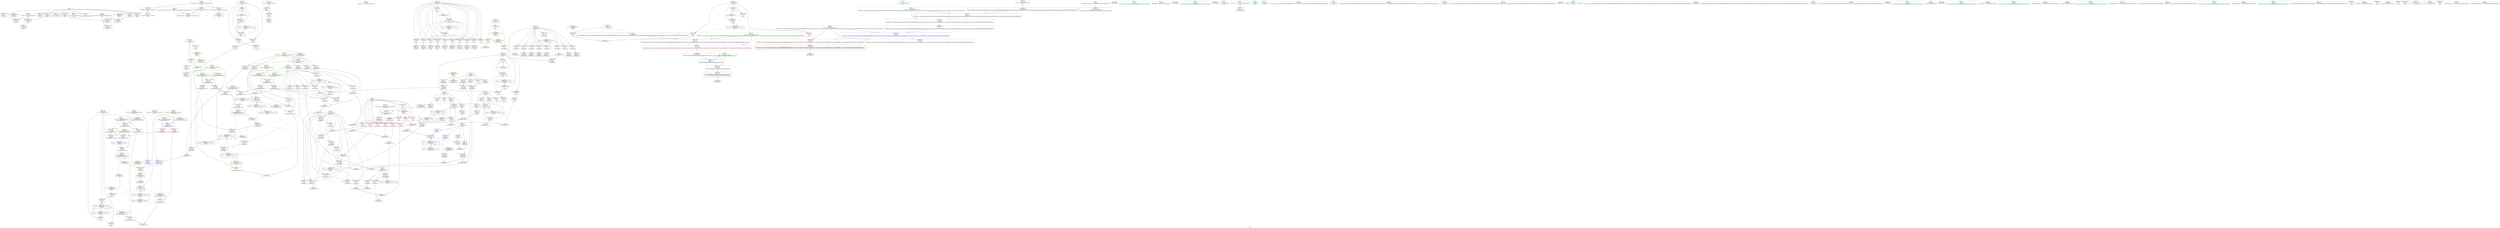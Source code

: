 digraph "SVFG" {
	label="SVFG";

	Node0x55f522932100 [shape=record,color=grey,label="{NodeID: 0\nNullPtr}"];
	Node0x55f522932100 -> Node0x55f522967aa0[style=solid];
	Node0x55f522932100 -> Node0x55f522967ba0[style=solid];
	Node0x55f522932100 -> Node0x55f522967c70[style=solid];
	Node0x55f522932100 -> Node0x55f522967d40[style=solid];
	Node0x55f522932100 -> Node0x55f522967e10[style=solid];
	Node0x55f522932100 -> Node0x55f522967ee0[style=solid];
	Node0x55f522932100 -> Node0x55f522967fb0[style=solid];
	Node0x55f522932100 -> Node0x55f522968080[style=solid];
	Node0x55f522932100 -> Node0x55f522968150[style=solid];
	Node0x55f522932100 -> Node0x55f522973790[style=solid];
	Node0x55f522974db0 [shape=record,color=blue,label="{NodeID: 277\n246\<--263\nretval\<--\n_ZSt3maxIxERKT_S2_S2_\n}"];
	Node0x55f522974db0 -> Node0x55f522996b00[style=dashed];
	Node0x55f522968a70 [shape=record,color=red,label="{NodeID: 194\n216\<--213\n\<--call37\n_Z8tryenterxx\n}"];
	Node0x55f522968a70 -> Node0x55f522968800[style=solid];
	Node0x55f522965ae0 [shape=record,color=black,label="{NodeID: 111\n270\<--454\nmain_ret\<--\nmain\n}"];
	Node0x55f5229403f0 [shape=record,color=green,label="{NodeID: 28\n55\<--56\n__cxa_atexit\<--__cxa_atexit_field_insensitive\n}"];
	Node0x55f52296ee40 [shape=record,color=grey,label="{NodeID: 388\n195 = Binary(194, 160, )\n}"];
	Node0x55f52296ee40 -> Node0x55f5229743f0[style=solid];
	Node0x55f52296a130 [shape=record,color=red,label="{NodeID: 222\n355\<--285\n\<--i\nmain\n}"];
	Node0x55f52296a130 -> Node0x55f522965460[style=solid];
	Node0x55f52296bc40 [shape=record,color=purple,label="{NodeID: 139\n531\<--40\nllvm.global_ctors_2\<--llvm.global_ctors\nGlob }"];
	Node0x55f52296bc40 -> Node0x55f522973790[style=solid];
	Node0x55f522966580 [shape=record,color=green,label="{NodeID: 56\n283\<--284\n_t\<--_t_field_insensitive\nmain\n}"];
	Node0x55f522966580 -> Node0x55f5229699e0[style=solid];
	Node0x55f522966580 -> Node0x55f522969ab0[style=solid];
	Node0x55f522966580 -> Node0x55f522969b80[style=solid];
	Node0x55f522966580 -> Node0x55f522974f50[style=solid];
	Node0x55f522966580 -> Node0x55f522975d20[style=solid];
	Node0x55f52298f300 [shape=record,color=black,label="{NodeID: 416\nMR_70V_3 = PHI(MR_70V_4, MR_70V_2, )\npts\{284 \}\n}"];
	Node0x55f52298f300 -> Node0x55f5229699e0[style=dashed];
	Node0x55f52298f300 -> Node0x55f522969ab0[style=dashed];
	Node0x55f52298f300 -> Node0x55f522969b80[style=dashed];
	Node0x55f52298f300 -> Node0x55f522975d20[style=dashed];
	Node0x55f522973790 [shape=record,color=blue, style = dotted,label="{NodeID: 250\n531\<--3\nllvm.global_ctors_2\<--dummyVal\nGlob }"];
	Node0x55f52296d330 [shape=record,color=red,label="{NodeID: 167\n135\<--78\n\<--i\n_Z8tryenterxx\n}"];
	Node0x55f52296d330 -> Node0x55f522968590[style=solid];
	Node0x55f522967ee0 [shape=record,color=black,label="{NodeID: 84\n394\<--3\n\<--dummyVal\nmain\n}"];
	Node0x55f522967ee0 -> Node0x55f522975500[style=solid];
	Node0x55f5229503c0 [shape=record,color=green,label="{NodeID: 1\n7\<--1\n__dso_handle\<--dummyObj\nGlob }"];
	Node0x55f522997f00 [shape=record,color=black,label="{NodeID: 444\nMR_37V_3 = PHI(MR_37V_4, MR_37V_2, )\npts\{222 \}\n}"];
	Node0x55f522997f00 -> Node0x55f522968b40[style=dashed];
	Node0x55f522974e80 [shape=record,color=blue,label="{NodeID: 278\n271\<--25\nretval\<--\nmain\n}"];
	Node0x55f522974e80 -> Node0x55f5229696a0[style=dashed];
	Node0x55f522968b40 [shape=record,color=red,label="{NodeID: 195\n241\<--221\n\<--retval\n_ZSt3minIxERKT_S2_S2_\n}"];
	Node0x55f522968b40 -> Node0x55f522964eb0[style=solid];
	Node0x55f522965bb0 [shape=record,color=black,label="{NodeID: 112\n484\<--483\n\<--\n_ZStrsINSt7__cxx1119basic_istringstreamIcSt11char_traitsIcESaIcEEERiENSt9enable_ifIXsr6__and_ISt6__not_ISt19is_lvalue_referenceIT_EESt33__is_convertible_to_basic_istreamISA_ESt16__is_extractableINSE_14__istream_typeEOT0_vEEE5valueESG_E4typeEOSA_SI_\n}"];
	Node0x55f522965bb0 -> Node0x55f522975f90[style=solid];
	Node0x55f5229404f0 [shape=record,color=green,label="{NodeID: 29\n54\<--60\n_ZNSt8ios_base4InitD1Ev\<--_ZNSt8ios_base4InitD1Ev_field_insensitive\n}"];
	Node0x55f5229404f0 -> Node0x55f522968220[style=solid];
	Node0x55f522696f50 [shape=record,color=yellow,style=double,label="{NodeID: 472\n43V_1 = ENCHI(MR_43V_0)\npts\{83 87 \}\nFun[_ZSt3minIxERKT_S2_S2_]}"];
	Node0x55f522696f50 -> Node0x55f522968f50[style=dashed];
	Node0x55f52296efc0 [shape=record,color=grey,label="{NodeID: 389\n211 = Binary(209, 210, )\n}"];
	Node0x55f52296efc0 -> Node0x55f522974730[style=solid];
	Node0x55f52296a200 [shape=record,color=red,label="{NodeID: 223\n359\<--285\n\<--i\nmain\n}"];
	Node0x55f52296a200 -> Node0x55f522965530[style=solid];
	Node0x55f52296bd40 [shape=record,color=purple,label="{NodeID: 140\n331\<--13\nadd.ptr\<--s\nmain\n}"];
	Node0x55f522966650 [shape=record,color=green,label="{NodeID: 57\n285\<--286\ni\<--i_field_insensitive\nmain\n}"];
	Node0x55f522966650 -> Node0x55f522969c50[style=solid];
	Node0x55f522966650 -> Node0x55f522969d20[style=solid];
	Node0x55f522966650 -> Node0x55f522969df0[style=solid];
	Node0x55f522966650 -> Node0x55f522969ec0[style=solid];
	Node0x55f522966650 -> Node0x55f522969f90[style=solid];
	Node0x55f522966650 -> Node0x55f52296a060[style=solid];
	Node0x55f522966650 -> Node0x55f52296a130[style=solid];
	Node0x55f522966650 -> Node0x55f52296a200[style=solid];
	Node0x55f522966650 -> Node0x55f52296a2d0[style=solid];
	Node0x55f522966650 -> Node0x55f52296a3a0[style=solid];
	Node0x55f522966650 -> Node0x55f52296a470[style=solid];
	Node0x55f522966650 -> Node0x55f522975020[style=solid];
	Node0x55f522966650 -> Node0x55f5229756a0[style=solid];
	Node0x55f5229c4090 [shape=record,color=black,label="{NodeID: 583\n443 = PHI()\n}"];
	Node0x55f52298f800 [shape=record,color=black,label="{NodeID: 417\nMR_72V_2 = PHI(MR_72V_4, MR_72V_1, )\npts\{286 \}\n}"];
	Node0x55f52298f800 -> Node0x55f522975020[style=dashed];
	Node0x55f522973890 [shape=record,color=blue,label="{NodeID: 251\n72\<--70\nstarttime.addr\<--starttime\n_Z8tryenterxx\n}"];
	Node0x55f522973890 -> Node0x55f52296ca40[style=dashed];
	Node0x55f522973890 -> Node0x55f52296cb10[style=dashed];
	Node0x55f522973890 -> Node0x55f52296cbe0[style=dashed];
	Node0x55f522973890 -> Node0x55f52296ccb0[style=dashed];
	Node0x55f522973890 -> Node0x55f52296cd80[style=dashed];
	Node0x55f52296d400 [shape=record,color=red,label="{NodeID: 168\n169\<--78\n\<--i\n_Z8tryenterxx\n}"];
	Node0x55f52296d400 -> Node0x55f522968660[style=solid];
	Node0x55f522967fb0 [shape=record,color=black,label="{NodeID: 85\n396\<--3\n\<--dummyVal\nmain\n}"];
	Node0x55f522967fb0 -> Node0x55f5229755d0[style=solid];
	Node0x55f52294fac0 [shape=record,color=green,label="{NodeID: 2\n9\<--1\n\<--dummyObj\nCan only get source location for instruction, argument, global var or function.}"];
	Node0x55f522998400 [shape=record,color=black,label="{NodeID: 445\nMR_6V_3 = PHI(MR_6V_4, MR_6V_2, )\npts\{15 \}\n|{|<s3>15}}"];
	Node0x55f522998400 -> Node0x55f5229729d0[style=dashed];
	Node0x55f522998400 -> Node0x55f5229750f0[style=dashed];
	Node0x55f522998400 -> Node0x55f52298e900[style=dashed];
	Node0x55f522998400:s3 -> Node0x55f5229a3600[style=dashed,color=red];
	Node0x55f522974f50 [shape=record,color=blue,label="{NodeID: 279\n283\<--205\n_t\<--\nmain\n}"];
	Node0x55f522974f50 -> Node0x55f52298f300[style=dashed];
	Node0x55f522968c10 [shape=record,color=red,label="{NodeID: 196\n231\<--223\n\<--__a.addr\n_ZSt3minIxERKT_S2_S2_\n}"];
	Node0x55f522968c10 -> Node0x55f522969020[style=solid];
	Node0x55f522965c80 [shape=record,color=black,label="{NodeID: 113\n472\<--494\n_ZStrsINSt7__cxx1119basic_istringstreamIcSt11char_traitsIcESaIcEEERiENSt9enable_ifIXsr6__and_ISt6__not_ISt19is_lvalue_referenceIT_EESt33__is_convertible_to_basic_istreamISA_ESt16__is_extractableINSE_14__istream_typeEOT0_vEEE5valueESG_E4typeEOSA_SI__ret\<--\n_ZStrsINSt7__cxx1119basic_istringstreamIcSt11char_traitsIcESaIcEEERiENSt9enable_ifIXsr6__and_ISt6__not_ISt19is_lvalue_referenceIT_EESt33__is_convertible_to_basic_istreamISA_ESt16__is_extractableINSE_14__istream_typeEOT0_vEEE5valueESG_E4typeEOSA_SI_\n|{<s0>9}}"];
	Node0x55f522965c80:s0 -> Node0x55f5229c6410[style=solid,color=blue];
	Node0x55f5229640e0 [shape=record,color=green,label="{NodeID: 30\n67\<--68\n_Z8tryenterxx\<--_Z8tryenterxx_field_insensitive\n}"];
	Node0x55f52296f140 [shape=record,color=grey,label="{NodeID: 390\n139 = Binary(134, 138, )\n}"];
	Node0x55f52296f140 -> Node0x55f5229701c0[style=solid];
	Node0x55f52296a2d0 [shape=record,color=red,label="{NodeID: 224\n368\<--285\n\<--i\nmain\n}"];
	Node0x55f52296a2d0 -> Node0x55f522965600[style=solid];
	Node0x55f52296be10 [shape=record,color=purple,label="{NodeID: 141\n335\<--16\nadd.ptr11\<--e\nmain\n}"];
	Node0x55f522966720 [shape=record,color=green,label="{NodeID: 58\n287\<--288\nres\<--res_field_insensitive\nmain\n|{|<s3>16}}"];
	Node0x55f522966720 -> Node0x55f52296a540[style=solid];
	Node0x55f522966720 -> Node0x55f522975770[style=solid];
	Node0x55f522966720 -> Node0x55f522975ab0[style=solid];
	Node0x55f522966720:s3 -> Node0x55f5229c6d90[style=solid,color=red];
	Node0x55f5229c5bd0 [shape=record,color=black,label="{NodeID: 584\n299 = PHI()\n}"];
	Node0x55f5229a3220 [shape=record,color=yellow,style=double,label="{NodeID: 501\n83V_1 = ENCHI(MR_83V_0)\npts\{89 91 \}\nFun[main]}"];
	Node0x55f5229a3220 -> Node0x55f522972de0[style=dashed];
	Node0x55f52298fd00 [shape=record,color=black,label="{NodeID: 418\nMR_74V_2 = PHI(MR_74V_4, MR_74V_1, )\npts\{288 \}\n}"];
	Node0x55f52298fd00 -> Node0x55f522975770[style=dashed];
	Node0x55f522973960 [shape=record,color=blue,label="{NodeID: 252\n74\<--71\nstartpoint.addr\<--startpoint\n_Z8tryenterxx\n}"];
	Node0x55f522973960 -> Node0x55f52296ce50[style=dashed];
	Node0x55f52296d4d0 [shape=record,color=red,label="{NodeID: 169\n173\<--78\n\<--i\n_Z8tryenterxx\n}"];
	Node0x55f52296d4d0 -> Node0x55f522968730[style=solid];
	Node0x55f522968080 [shape=record,color=black,label="{NodeID: 86\n460\<--3\nlpad.val\<--dummyVal\nmain\n}"];
	Node0x55f5229506c0 [shape=record,color=green,label="{NodeID: 3\n25\<--1\n\<--dummyObj\nCan only get source location for instruction, argument, global var or function.}"];
	Node0x55f522975020 [shape=record,color=blue,label="{NodeID: 280\n285\<--25\ni\<--\nmain\n}"];
	Node0x55f522975020 -> Node0x55f522969c50[style=dashed];
	Node0x55f522975020 -> Node0x55f522969d20[style=dashed];
	Node0x55f522975020 -> Node0x55f522969df0[style=dashed];
	Node0x55f522975020 -> Node0x55f522969ec0[style=dashed];
	Node0x55f522975020 -> Node0x55f522969f90[style=dashed];
	Node0x55f522975020 -> Node0x55f52296a060[style=dashed];
	Node0x55f522975020 -> Node0x55f52296a130[style=dashed];
	Node0x55f522975020 -> Node0x55f52296a200[style=dashed];
	Node0x55f522975020 -> Node0x55f52296a2d0[style=dashed];
	Node0x55f522975020 -> Node0x55f52296a3a0[style=dashed];
	Node0x55f522975020 -> Node0x55f52296a470[style=dashed];
	Node0x55f522975020 -> Node0x55f5229756a0[style=dashed];
	Node0x55f522975020 -> Node0x55f52298f800[style=dashed];
	Node0x55f522968ce0 [shape=record,color=red,label="{NodeID: 197\n238\<--223\n\<--__a.addr\n_ZSt3minIxERKT_S2_S2_\n}"];
	Node0x55f522968ce0 -> Node0x55f522974a70[style=solid];
	Node0x55f522965d50 [shape=record,color=black,label="{NodeID: 114\n518\<--523\n_ZSt7forwardIRiEOT_RNSt16remove_referenceIS1_E4typeE_ret\<--\n_ZSt7forwardIRiEOT_RNSt16remove_referenceIS1_E4typeE\n|{<s0>20}}"];
	Node0x55f522965d50:s0 -> Node0x55f5229c6200[style=solid,color=blue];
	Node0x55f522964170 [shape=record,color=green,label="{NodeID: 31\n72\<--73\nstarttime.addr\<--starttime.addr_field_insensitive\n_Z8tryenterxx\n}"];
	Node0x55f522964170 -> Node0x55f52296ca40[style=solid];
	Node0x55f522964170 -> Node0x55f52296cb10[style=solid];
	Node0x55f522964170 -> Node0x55f52296cbe0[style=solid];
	Node0x55f522964170 -> Node0x55f52296ccb0[style=solid];
	Node0x55f522964170 -> Node0x55f52296cd80[style=solid];
	Node0x55f522964170 -> Node0x55f522973890[style=solid];
	Node0x55f52296f2c0 [shape=record,color=grey,label="{NodeID: 391\n118 = Binary(116, 117, )\n}"];
	Node0x55f52296f2c0 -> Node0x55f52297a280[style=solid];
	Node0x55f52296a3a0 [shape=record,color=red,label="{NodeID: 225\n372\<--285\n\<--i\nmain\n}"];
	Node0x55f52296a3a0 -> Node0x55f5229656d0[style=solid];
	Node0x55f52296bee0 [shape=record,color=purple,label="{NodeID: 142\n339\<--19\nadd.ptr13\<--t\nmain\n}"];
	Node0x55f5229667f0 [shape=record,color=green,label="{NodeID: 59\n289\<--290\nj\<--j_field_insensitive\nmain\n}"];
	Node0x55f5229667f0 -> Node0x55f52296a610[style=solid];
	Node0x55f5229667f0 -> Node0x55f52296a6e0[style=solid];
	Node0x55f5229667f0 -> Node0x55f52296a7b0[style=solid];
	Node0x55f5229667f0 -> Node0x55f522975840[style=solid];
	Node0x55f5229667f0 -> Node0x55f522975c50[style=solid];
	Node0x55f5229c5cd0 [shape=record,color=black,label="{NodeID: 585\n52 = PHI()\n}"];
	Node0x55f522990200 [shape=record,color=black,label="{NodeID: 419\nMR_76V_2 = PHI(MR_76V_4, MR_76V_1, )\npts\{290 \}\n}"];
	Node0x55f522990200 -> Node0x55f522975840[style=dashed];
	Node0x55f522973a30 [shape=record,color=blue,label="{NodeID: 253\n76\<--94\nexittime\<--\n_Z8tryenterxx\n}"];
	Node0x55f522973a30 -> Node0x55f52299f010[style=dashed];
	Node0x55f52296d5a0 [shape=record,color=red,label="{NodeID: 170\n203\<--78\n\<--i\n_Z8tryenterxx\n}"];
	Node0x55f52296d5a0 -> Node0x55f52297ae80[style=solid];
	Node0x55f522968150 [shape=record,color=black,label="{NodeID: 87\n461\<--3\nlpad.val54\<--dummyVal\nmain\n}"];
	Node0x55f522950750 [shape=record,color=green,label="{NodeID: 4\n27\<--1\n_ZSt3cin\<--dummyObj\nGlob }"];
	Node0x55f5229750f0 [shape=record,color=blue,label="{NodeID: 281\n344\<--346\narrayidx\<--dec\nmain\n}"];
	Node0x55f5229750f0 -> Node0x55f522972c40[style=dashed];
	Node0x55f5229750f0 -> Node0x55f522998400[style=dashed];
	Node0x55f522968db0 [shape=record,color=red,label="{NodeID: 198\n229\<--225\n\<--__b.addr\n_ZSt3minIxERKT_S2_S2_\n}"];
	Node0x55f522968db0 -> Node0x55f522968f50[style=solid];
	Node0x55f522965e20 [shape=record,color=purple,label="{NodeID: 115\n51\<--4\n\<--_ZStL8__ioinit\n__cxx_global_var_init\n}"];
	Node0x55f522964200 [shape=record,color=green,label="{NodeID: 32\n74\<--75\nstartpoint.addr\<--startpoint.addr_field_insensitive\n_Z8tryenterxx\n}"];
	Node0x55f522964200 -> Node0x55f52296ce50[style=solid];
	Node0x55f522964200 -> Node0x55f522973960[style=solid];
	Node0x55f5229a1a70 [shape=record,color=yellow,style=double,label="{NodeID: 475\n16V_1 = ENCHI(MR_16V_0)\npts\{77 \}\nFun[_ZSt3minIxERKT_S2_S2_]}"];
	Node0x55f5229a1a70 -> Node0x55f522969020[style=dashed];
	Node0x55f52296f440 [shape=record,color=grey,label="{NodeID: 392\n353 = Binary(352, 347, )\n}"];
	Node0x55f52296f440 -> Node0x55f5229751c0[style=solid];
	Node0x55f52296a470 [shape=record,color=red,label="{NodeID: 226\n402\<--285\n\<--i\nmain\n}"];
	Node0x55f52296a470 -> Node0x55f52297ab80[style=solid];
	Node0x55f52296bfb0 [shape=record,color=red,label="{NodeID: 143\n122\<--8\n\<--N\n_Z8tryenterxx\n}"];
	Node0x55f52296bfb0 -> Node0x55f52297a400[style=solid];
	Node0x55f5229668c0 [shape=record,color=green,label="{NodeID: 60\n291\<--292\ni31\<--i31_field_insensitive\nmain\n}"];
	Node0x55f5229668c0 -> Node0x55f5229727a0[style=solid];
	Node0x55f5229668c0 -> Node0x55f522972830[style=solid];
	Node0x55f5229668c0 -> Node0x55f522972900[style=solid];
	Node0x55f5229668c0 -> Node0x55f522975910[style=solid];
	Node0x55f5229668c0 -> Node0x55f522975b80[style=solid];
	Node0x55f5229c5dd0 [shape=record,color=black,label="{NodeID: 586\n187 = PHI(218, )\n}"];
	Node0x55f5229c5dd0 -> Node0x55f5229689a0[style=solid];
	Node0x55f5229a3410 [shape=record,color=yellow,style=double,label="{NodeID: 503\n2V_1 = ENCHI(MR_2V_0)\npts\{10 \}\nFun[_Z8tryenterxx]}"];
	Node0x55f5229a3410 -> Node0x55f52296bfb0[style=dashed];
	Node0x55f5229a3410 -> Node0x55f52296c080[style=dashed];
	Node0x55f5229a3410 -> Node0x55f52296c150[style=dashed];
	Node0x55f5229a3410 -> Node0x55f52296c220[style=dashed];
	Node0x55f5229a3410 -> Node0x55f52296c2f0[style=dashed];
	Node0x55f5229a3410 -> Node0x55f52296c3c0[style=dashed];
	Node0x55f522990700 [shape=record,color=black,label="{NodeID: 420\nMR_78V_2 = PHI(MR_78V_3, MR_78V_1, )\npts\{292 \}\n}"];
	Node0x55f522990700 -> Node0x55f522975910[style=dashed];
	Node0x55f522990700 -> Node0x55f522990700[style=dashed];
	Node0x55f522973b00 [shape=record,color=blue,label="{NodeID: 254\n78\<--25\ni\<--\n_Z8tryenterxx\n}"];
	Node0x55f522973b00 -> Node0x55f52299f510[style=dashed];
	Node0x55f52296d670 [shape=record,color=red,label="{NodeID: 171\n119\<--80\n\<--ss\n_Z8tryenterxx\n}"];
	Node0x55f52296d670 -> Node0x55f52297a280[style=solid];
	Node0x55f522968220 [shape=record,color=black,label="{NodeID: 88\n53\<--54\n\<--_ZNSt8ios_base4InitD1Ev\nCan only get source location for instruction, argument, global var or function.}"];
	Node0x55f52294f3c0 [shape=record,color=green,label="{NodeID: 5\n28\<--1\n.str\<--dummyObj\nGlob }"];
	Node0x55f522999300 [shape=record,color=black,label="{NodeID: 448\nMR_32V_3 = PHI(MR_32V_4, MR_32V_2, )\npts\{230000 \}\n|{|<s2>15}}"];
	Node0x55f522999300 -> Node0x55f522975290[style=dashed];
	Node0x55f522999300 -> Node0x55f522991100[style=dashed];
	Node0x55f522999300:s2 -> Node0x55f5229a4190[style=dashed,color=red];
	Node0x55f5229751c0 [shape=record,color=blue,label="{NodeID: 282\n351\<--353\narrayidx17\<--dec18\nmain\n}"];
	Node0x55f5229751c0 -> Node0x55f522972aa0[style=dashed];
	Node0x55f5229751c0 -> Node0x55f522972b70[style=dashed];
	Node0x55f5229751c0 -> Node0x55f5229751c0[style=dashed];
	Node0x55f5229751c0 -> Node0x55f52298ee00[style=dashed];
	Node0x55f522968e80 [shape=record,color=red,label="{NodeID: 199\n235\<--225\n\<--__b.addr\n_ZSt3minIxERKT_S2_S2_\n}"];
	Node0x55f522968e80 -> Node0x55f5229749a0[style=solid];
	Node0x55f52296a930 [shape=record,color=purple,label="{NodeID: 116\n104\<--13\narrayidx\<--s\n_Z8tryenterxx\n}"];
	Node0x55f52296a930 -> Node0x55f52296e2a0[style=solid];
	Node0x55f522964290 [shape=record,color=green,label="{NodeID: 33\n76\<--77\nexittime\<--exittime_field_insensitive\n_Z8tryenterxx\n|{|<s4>3|<s5>4}}"];
	Node0x55f522964290 -> Node0x55f52296cf20[style=solid];
	Node0x55f522964290 -> Node0x55f522973a30[style=solid];
	Node0x55f522964290 -> Node0x55f522974180[style=solid];
	Node0x55f522964290 -> Node0x55f522974250[style=solid];
	Node0x55f522964290:s4 -> Node0x55f5229c6a00[style=solid,color=red];
	Node0x55f522964290:s5 -> Node0x55f5229c6a00[style=solid,color=red];
	Node0x55f52296f5c0 [shape=record,color=grey,label="{NodeID: 393\n365 = Binary(363, 364, )\n}"];
	Node0x55f52296f5c0 -> Node0x55f52296ecc0[style=solid];
	Node0x55f52296a540 [shape=record,color=red,label="{NodeID: 227\n441\<--287\n\<--res\nmain\n}"];
	Node0x55f52296c080 [shape=record,color=red,label="{NodeID: 144\n147\<--8\n\<--N\n_Z8tryenterxx\n}"];
	Node0x55f52296c080 -> Node0x55f52297a880[style=solid];
	Node0x55f522966990 [shape=record,color=green,label="{NodeID: 61\n293\<--294\nref.tmp36\<--ref.tmp36_field_insensitive\nmain\n|{|<s1>16}}"];
	Node0x55f522966990 -> Node0x55f5229759e0[style=solid];
	Node0x55f522966990:s1 -> Node0x55f5229c6f10[style=solid,color=red];
	Node0x55f5229c5fc0 [shape=record,color=black,label="{NodeID: 587\n162 = PHI(218, )\n}"];
	Node0x55f5229c5fc0 -> Node0x55f52296e5e0[style=solid];
	Node0x55f5229a3520 [shape=record,color=yellow,style=double,label="{NodeID: 504\n4V_1 = ENCHI(MR_4V_0)\npts\{12 \}\nFun[_Z8tryenterxx]}"];
	Node0x55f5229a3520 -> Node0x55f52296c700[style=dashed];
	Node0x55f522990c00 [shape=record,color=black,label="{NodeID: 421\nMR_80V_2 = PHI(MR_80V_3, MR_80V_1, )\npts\{294 \}\n}"];
	Node0x55f522990c00 -> Node0x55f522995c00[style=dashed];
	Node0x55f522973bd0 [shape=record,color=blue,label="{NodeID: 255\n80\<--105\nss\<--\n_Z8tryenterxx\n}"];
	Node0x55f522973bd0 -> Node0x55f52296d670[style=dashed];
	Node0x55f522973bd0 -> Node0x55f52296d810[style=dashed];
	Node0x55f522973bd0 -> Node0x55f52296d8e0[style=dashed];
	Node0x55f522973bd0 -> Node0x55f52296d9b0[style=dashed];
	Node0x55f522973bd0 -> Node0x55f522973d70[style=dashed];
	Node0x55f522973bd0 -> Node0x55f5229743f0[style=dashed];
	Node0x55f522973bd0 -> Node0x55f52299fa10[style=dashed];
	Node0x55f52296d740 [shape=record,color=red,label="{NodeID: 172\n123\<--80\n\<--ss\n_Z8tryenterxx\n}"];
	Node0x55f52296d740 -> Node0x55f52297a400[style=solid];
	Node0x55f522968320 [shape=record,color=black,label="{NodeID: 89\n103\<--102\nidxprom\<--\n_Z8tryenterxx\n}"];
	Node0x55f52294f480 [shape=record,color=green,label="{NodeID: 6\n30\<--1\n.str.1\<--dummyObj\nGlob }"];
	Node0x55f522999800 [shape=record,color=black,label="{NodeID: 449\nMR_16V_4 = PHI(MR_16V_8, MR_16V_3, )\npts\{77 \}\n|{|<s4>3}}"];
	Node0x55f522999800 -> Node0x55f52296e5e0[style=dashed];
	Node0x55f522999800 -> Node0x55f522974180[style=dashed];
	Node0x55f522999800 -> Node0x55f522996100[style=dashed];
	Node0x55f522999800 -> Node0x55f52299f010[style=dashed];
	Node0x55f522999800:s4 -> Node0x55f5229a1a70[style=dashed,color=red];
	Node0x55f522975290 [shape=record,color=blue,label="{NodeID: 283\n370\<--367\narrayidx24\<--rem\nmain\n}"];
	Node0x55f522975290 -> Node0x55f522972d10[style=dashed];
	Node0x55f522975290 -> Node0x55f522999300[style=dashed];
	Node0x55f522968f50 [shape=record,color=red,label="{NodeID: 200\n230\<--229\n\<--\n_ZSt3minIxERKT_S2_S2_\n}"];
	Node0x55f522968f50 -> Node0x55f52297f290[style=solid];
	Node0x55f52296aa00 [shape=record,color=purple,label="{NodeID: 117\n330\<--13\n\<--s\nmain\n}"];
	Node0x55f522964320 [shape=record,color=green,label="{NodeID: 34\n78\<--79\ni\<--i_field_insensitive\n_Z8tryenterxx\n}"];
	Node0x55f522964320 -> Node0x55f52296cff0[style=solid];
	Node0x55f522964320 -> Node0x55f52296d0c0[style=solid];
	Node0x55f522964320 -> Node0x55f52296d190[style=solid];
	Node0x55f522964320 -> Node0x55f52296d260[style=solid];
	Node0x55f522964320 -> Node0x55f52296d330[style=solid];
	Node0x55f522964320 -> Node0x55f52296d400[style=solid];
	Node0x55f522964320 -> Node0x55f52296d4d0[style=solid];
	Node0x55f522964320 -> Node0x55f52296d5a0[style=solid];
	Node0x55f522964320 -> Node0x55f522973b00[style=solid];
	Node0x55f522964320 -> Node0x55f522974590[style=solid];
	Node0x55f52296f740 [shape=record,color=grey,label="{NodeID: 394\n437 = Binary(436, 205, )\n}"];
	Node0x55f52296f740 -> Node0x55f522975c50[style=solid];
	Node0x55f52296a610 [shape=record,color=red,label="{NodeID: 228\n409\<--289\n\<--j\nmain\n}"];
	Node0x55f52296a610 -> Node0x55f5229657a0[style=solid];
	Node0x55f52296c150 [shape=record,color=red,label="{NodeID: 145\n149\<--8\n\<--N\n_Z8tryenterxx\n}"];
	Node0x55f52296c150 -> Node0x55f52296e9c0[style=solid];
	Node0x55f522966a60 [shape=record,color=green,label="{NodeID: 62\n297\<--298\n_ZNSt7__cxx1112basic_stringIcSt11char_traitsIcESaIcEEC1Ev\<--_ZNSt7__cxx1112basic_stringIcSt11char_traitsIcESaIcEEC1Ev_field_insensitive\n}"];
	Node0x55f5229c60c0 [shape=record,color=black,label="{NodeID: 588\n213 = PHI(243, )\n}"];
	Node0x55f5229c60c0 -> Node0x55f522968a70[style=solid];
	Node0x55f5229a3600 [shape=record,color=yellow,style=double,label="{NodeID: 505\n6V_1 = ENCHI(MR_6V_0)\npts\{15 \}\nFun[_Z8tryenterxx]}"];
	Node0x55f5229a3600 -> Node0x55f52296e2a0[style=dashed];
	Node0x55f522991100 [shape=record,color=black,label="{NodeID: 422\nMR_32V_2 = PHI(MR_32V_3, MR_32V_1, )\npts\{230000 \}\n}"];
	Node0x55f522991100 -> Node0x55f522999300[style=dashed];
	Node0x55f522973ca0 [shape=record,color=blue,label="{NodeID: 256\n82\<--110\ntt\<--\n_Z8tryenterxx\n}"];
	Node0x55f522973ca0 -> Node0x55f52296db50[style=dashed];
	Node0x55f522973ca0 -> Node0x55f52296dc20[style=dashed];
	Node0x55f522973ca0 -> Node0x55f522973f10[style=dashed];
	Node0x55f522973ca0 -> Node0x55f52299a200[style=dashed];
	Node0x55f52296d810 [shape=record,color=red,label="{NodeID: 173\n154\<--80\n\<--ss\n_Z8tryenterxx\n}"];
	Node0x55f52296d810 -> Node0x55f52297f890[style=solid];
	Node0x55f5229683f0 [shape=record,color=black,label="{NodeID: 90\n108\<--107\nidxprom1\<--\n_Z8tryenterxx\n}"];
	Node0x55f52294f540 [shape=record,color=green,label="{NodeID: 7\n32\<--1\n.str.2\<--dummyObj\nGlob }"];
	Node0x55f522975360 [shape=record,color=blue,label="{NodeID: 284\n277\<--388\nexn.slot\<--\nmain\n}"];
	Node0x55f522975360 -> Node0x55f522969840[style=dashed];
	Node0x55f522969020 [shape=record,color=red,label="{NodeID: 201\n232\<--231\n\<--\n_ZSt3minIxERKT_S2_S2_\n}"];
	Node0x55f522969020 -> Node0x55f52297f290[style=solid];
	Node0x55f52296aad0 [shape=record,color=purple,label="{NodeID: 118\n344\<--13\narrayidx\<--s\nmain\n}"];
	Node0x55f52296aad0 -> Node0x55f5229729d0[style=solid];
	Node0x55f52296aad0 -> Node0x55f5229750f0[style=solid];
	Node0x55f5229643f0 [shape=record,color=green,label="{NodeID: 35\n80\<--81\nss\<--ss_field_insensitive\n_Z8tryenterxx\n}"];
	Node0x55f5229643f0 -> Node0x55f52296d670[style=solid];
	Node0x55f5229643f0 -> Node0x55f52296d740[style=solid];
	Node0x55f5229643f0 -> Node0x55f52296d810[style=solid];
	Node0x55f5229643f0 -> Node0x55f52296d8e0[style=solid];
	Node0x55f5229643f0 -> Node0x55f52296d9b0[style=solid];
	Node0x55f5229643f0 -> Node0x55f52296da80[style=solid];
	Node0x55f5229643f0 -> Node0x55f522973bd0[style=solid];
	Node0x55f5229643f0 -> Node0x55f522973d70[style=solid];
	Node0x55f5229643f0 -> Node0x55f522973e40[style=solid];
	Node0x55f5229643f0 -> Node0x55f5229743f0[style=solid];
	Node0x55f5229643f0 -> Node0x55f5229744c0[style=solid];
	Node0x55f52296f8c0 [shape=record,color=grey,label="{NodeID: 395\n346 = Binary(345, 347, )\n}"];
	Node0x55f52296f8c0 -> Node0x55f5229750f0[style=solid];
	Node0x55f52296a6e0 [shape=record,color=red,label="{NodeID: 229\n423\<--289\n\<--j\nmain\n}"];
	Node0x55f52296a6e0 -> Node0x55f522965a10[style=solid];
	Node0x55f52296c220 [shape=record,color=red,label="{NodeID: 146\n151\<--8\n\<--N\n_Z8tryenterxx\n}"];
	Node0x55f52296c220 -> Node0x55f52296fbc0[style=solid];
	Node0x55f522966b60 [shape=record,color=green,label="{NodeID: 63\n300\<--301\n_ZSt7getlineIcSt11char_traitsIcESaIcEERSt13basic_istreamIT_T0_ES7_RNSt7__cxx1112basic_stringIS4_S5_T1_EE\<--_ZSt7getlineIcSt11char_traitsIcESaIcEERSt13basic_istreamIT_T0_ES7_RNSt7__cxx1112basic_stringIS4_S5_T1_EE_field_insensitive\n}"];
	Node0x55f5229c6200 [shape=record,color=black,label="{NodeID: 589\n488 = PHI(518, )\n}"];
	Node0x55f5229a36e0 [shape=record,color=yellow,style=double,label="{NodeID: 506\n8V_1 = ENCHI(MR_8V_0)\npts\{21 \}\nFun[_Z8tryenterxx]}"];
	Node0x55f5229a36e0 -> Node0x55f52296e370[style=dashed];
	Node0x55f5229a36e0 -> Node0x55f52296e440[style=dashed];
	Node0x55f5229a36e0 -> Node0x55f52296e6b0[style=dashed];
	Node0x55f522973d70 [shape=record,color=blue,label="{NodeID: 257\n80\<--120\nss\<--add\n_Z8tryenterxx\n}"];
	Node0x55f522973d70 -> Node0x55f52296d740[style=dashed];
	Node0x55f522973d70 -> Node0x55f522973e40[style=dashed];
	Node0x55f52296d8e0 [shape=record,color=red,label="{NodeID: 174\n180\<--80\n\<--ss\n_Z8tryenterxx\n}"];
	Node0x55f52296d8e0 -> Node0x55f52297a100[style=solid];
	Node0x55f5229684c0 [shape=record,color=black,label="{NodeID: 91\n132\<--131\nidxprom4\<--\n_Z8tryenterxx\n}"];
	Node0x55f522950f00 [shape=record,color=green,label="{NodeID: 8\n34\<--1\n.str.3\<--dummyObj\nGlob }"];
	Node0x55f52299a200 [shape=record,color=black,label="{NodeID: 451\nMR_22V_6 = PHI(MR_22V_7, MR_22V_5, )\npts\{83 \}\n|{|<s9>4}}"];
	Node0x55f52299a200 -> Node0x55f52296dcf0[style=dashed];
	Node0x55f52299a200 -> Node0x55f52296ddc0[style=dashed];
	Node0x55f52299a200 -> Node0x55f52296de90[style=dashed];
	Node0x55f52299a200 -> Node0x55f52296df60[style=dashed];
	Node0x55f52299a200 -> Node0x55f52296e030[style=dashed];
	Node0x55f52299a200 -> Node0x55f52296e5e0[style=dashed];
	Node0x55f52299a200 -> Node0x55f5229689a0[style=dashed];
	Node0x55f52299a200 -> Node0x55f522974320[style=dashed];
	Node0x55f52299a200 -> Node0x55f52299ff10[style=dashed];
	Node0x55f52299a200:s9 -> Node0x55f522696f50[style=dashed,color=red];
	Node0x55f522975430 [shape=record,color=blue,label="{NodeID: 285\n279\<--390\nehselector.slot\<--\nmain\n}"];
	Node0x55f522975430 -> Node0x55f522969910[style=dashed];
	Node0x55f5229690f0 [shape=record,color=red,label="{NodeID: 202\n266\<--246\n\<--retval\n_ZSt3maxIxERKT_S2_S2_\n}"];
	Node0x55f5229690f0 -> Node0x55f522964f80[style=solid];
	Node0x55f52296aba0 [shape=record,color=purple,label="{NodeID: 119\n361\<--13\narrayidx22\<--s\nmain\n}"];
	Node0x55f52296aba0 -> Node0x55f522972c40[style=solid];
	Node0x55f5229644c0 [shape=record,color=green,label="{NodeID: 36\n82\<--83\ntt\<--tt_field_insensitive\n_Z8tryenterxx\n|{|<s10>4}}"];
	Node0x55f5229644c0 -> Node0x55f52296db50[style=solid];
	Node0x55f5229644c0 -> Node0x55f52296dc20[style=solid];
	Node0x55f5229644c0 -> Node0x55f52296dcf0[style=solid];
	Node0x55f5229644c0 -> Node0x55f52296ddc0[style=solid];
	Node0x55f5229644c0 -> Node0x55f52296de90[style=solid];
	Node0x55f5229644c0 -> Node0x55f52296df60[style=solid];
	Node0x55f5229644c0 -> Node0x55f52296e030[style=solid];
	Node0x55f5229644c0 -> Node0x55f522973ca0[style=solid];
	Node0x55f5229644c0 -> Node0x55f522973f10[style=solid];
	Node0x55f5229644c0 -> Node0x55f522974320[style=solid];
	Node0x55f5229644c0:s10 -> Node0x55f5229c6c10[style=solid,color=red];
	Node0x55f5229a1e20 [shape=record,color=yellow,style=double,label="{NodeID: 479\n51V_1 = ENCHI(MR_51V_0)\npts\{89 288 \}\nFun[_ZSt3maxIxERKT_S2_S2_]}"];
	Node0x55f5229a1e20 -> Node0x55f522969500[style=dashed];
	Node0x55f52296fa40 [shape=record,color=grey,label="{NodeID: 396\n159 = Binary(158, 160, )\n}"];
	Node0x55f52296fa40 -> Node0x55f5229740b0[style=solid];
	Node0x55f52296a7b0 [shape=record,color=red,label="{NodeID: 230\n436\<--289\n\<--j\nmain\n}"];
	Node0x55f52296a7b0 -> Node0x55f52296f740[style=solid];
	Node0x55f52296c2f0 [shape=record,color=red,label="{NodeID: 147\n182\<--8\n\<--N\n_Z8tryenterxx\n}"];
	Node0x55f52296c2f0 -> Node0x55f522979f80[style=solid];
	Node0x55f522966c60 [shape=record,color=green,label="{NodeID: 64\n304\<--305\n_ZNSt7__cxx1119basic_istringstreamIcSt11char_traitsIcESaIcEEC1ERKNS_12basic_stringIcS2_S3_EESt13_Ios_Openmode\<--_ZNSt7__cxx1119basic_istringstreamIcSt11char_traitsIcESaIcEEC1ERKNS_12basic_stringIcS2_S3_EESt13_Ios_Openmode_field_insensitive\n}"];
	Node0x55f5229c6340 [shape=record,color=black,label="{NodeID: 590\n491 = PHI()\n}"];
	Node0x55f5229a37c0 [shape=record,color=yellow,style=double,label="{NodeID: 507\n10V_1 = ENCHI(MR_10V_0)\npts\{26 \}\nFun[_Z8tryenterxx]}"];
	Node0x55f5229a37c0 -> Node0x55f52296c8a0[style=dashed];
	Node0x55f522973e40 [shape=record,color=blue,label="{NodeID: 258\n80\<--124\nss\<--rem\n_Z8tryenterxx\n}"];
	Node0x55f522973e40 -> Node0x55f52296d810[style=dashed];
	Node0x55f522973e40 -> Node0x55f52296d8e0[style=dashed];
	Node0x55f522973e40 -> Node0x55f52296d9b0[style=dashed];
	Node0x55f522973e40 -> Node0x55f5229743f0[style=dashed];
	Node0x55f522973e40 -> Node0x55f52299fa10[style=dashed];
	Node0x55f52296d9b0 [shape=record,color=red,label="{NodeID: 175\n194\<--80\n\<--ss\n_Z8tryenterxx\n}"];
	Node0x55f52296d9b0 -> Node0x55f52296ee40[style=solid];
	Node0x55f522968590 [shape=record,color=black,label="{NodeID: 92\n136\<--135\nidxprom6\<--\n_Z8tryenterxx\n}"];
	Node0x55f522950fc0 [shape=record,color=green,label="{NodeID: 9\n36\<--1\n__PRETTY_FUNCTION__.main\<--dummyObj\nGlob }"];
	Node0x55f522975500 [shape=record,color=blue,label="{NodeID: 286\n277\<--394\nexn.slot\<--\nmain\n}"];
	Node0x55f522975500 -> Node0x55f522969840[style=dashed];
	Node0x55f5229691c0 [shape=record,color=red,label="{NodeID: 203\n254\<--248\n\<--__a.addr\n_ZSt3maxIxERKT_S2_S2_\n}"];
	Node0x55f5229691c0 -> Node0x55f522969500[style=solid];
	Node0x55f52296ac70 [shape=record,color=purple,label="{NodeID: 120\n334\<--16\n\<--e\nmain\n}"];
	Node0x55f522964590 [shape=record,color=green,label="{NodeID: 37\n84\<--85\nat\<--at_field_insensitive\n_Z8tryenterxx\n}"];
	Node0x55f522964590 -> Node0x55f52296e100[style=solid];
	Node0x55f522964590 -> Node0x55f52296e1d0[style=solid];
	Node0x55f522964590 -> Node0x55f522973fe0[style=solid];
	Node0x55f5229a1f30 [shape=record,color=yellow,style=double,label="{NodeID: 480\n53V_1 = ENCHI(MR_53V_0)\npts\{91 294 \}\nFun[_ZSt3maxIxERKT_S2_S2_]}"];
	Node0x55f5229a1f30 -> Node0x55f5229695d0[style=dashed];
	Node0x55f52296fbc0 [shape=record,color=grey,label="{NodeID: 397\n152 = Binary(150, 151, )\n}"];
	Node0x55f52296fbc0 -> Node0x55f522973fe0[style=solid];
	Node0x55f5229727a0 [shape=record,color=red,label="{NodeID: 231\n416\<--291\n\<--i31\nmain\n}"];
	Node0x55f5229727a0 -> Node0x55f522965870[style=solid];
	Node0x55f52296c3c0 [shape=record,color=red,label="{NodeID: 148\n197\<--8\n\<--N\n_Z8tryenterxx\n}"];
	Node0x55f52296c3c0 -> Node0x55f52297ad00[style=solid];
	Node0x55f522966d60 [shape=record,color=green,label="{NodeID: 65\n307\<--308\n_ZStrsINSt7__cxx1119basic_istringstreamIcSt11char_traitsIcESaIcEEERiENSt9enable_ifIXsr6__and_ISt6__not_ISt19is_lvalue_referenceIT_EESt33__is_convertible_to_basic_istreamISA_ESt16__is_extractableINSE_14__istream_typeEOT0_vEEE5valueESG_E4typeEOSA_SI_\<--_ZStrsINSt7__cxx1119basic_istringstreamIcSt11char_traitsIcESaIcEEERiENSt9enable_ifIXsr6__and_ISt6__not_ISt19is_lvalue_referenceIT_EESt33__is_convertible_to_basic_istreamISA_ESt16__is_extractableINSE_14__istream_typeEOT0_vEEE5valueESG_E4typeEOSA_SI__field_insensitive\n}"];
	Node0x55f5229c6410 [shape=record,color=black,label="{NodeID: 591\n306 = PHI(472, )\n}"];
	Node0x55f522973f10 [shape=record,color=blue,label="{NodeID: 259\n82\<--126\ntt\<--\n_Z8tryenterxx\n}"];
	Node0x55f522973f10 -> Node0x55f52299a200[style=dashed];
	Node0x55f52296da80 [shape=record,color=red,label="{NodeID: 176\n198\<--80\n\<--ss\n_Z8tryenterxx\n}"];
	Node0x55f52296da80 -> Node0x55f52297ad00[style=solid];
	Node0x55f522968660 [shape=record,color=black,label="{NodeID: 93\n170\<--169\nidxprom19\<--\n_Z8tryenterxx\n}"];
	Node0x55f522951080 [shape=record,color=green,label="{NodeID: 10\n38\<--1\n.str.4\<--dummyObj\nGlob }"];
	Node0x55f5229755d0 [shape=record,color=blue,label="{NodeID: 287\n279\<--396\nehselector.slot\<--\nmain\n}"];
	Node0x55f5229755d0 -> Node0x55f522969910[style=dashed];
	Node0x55f522969290 [shape=record,color=red,label="{NodeID: 204\n263\<--248\n\<--__a.addr\n_ZSt3maxIxERKT_S2_S2_\n}"];
	Node0x55f522969290 -> Node0x55f522974db0[style=solid];
	Node0x55f52296ad40 [shape=record,color=purple,label="{NodeID: 121\n351\<--16\narrayidx17\<--e\nmain\n}"];
	Node0x55f52296ad40 -> Node0x55f522972aa0[style=solid];
	Node0x55f52296ad40 -> Node0x55f5229751c0[style=solid];
	Node0x55f522964660 [shape=record,color=green,label="{NodeID: 38\n86\<--87\nref.tmp\<--ref.tmp_field_insensitive\n_Z8tryenterxx\n|{|<s1>3}}"];
	Node0x55f522964660 -> Node0x55f5229740b0[style=solid];
	Node0x55f522964660:s1 -> Node0x55f5229c6c10[style=solid,color=red];
	Node0x55f52296fd40 [shape=record,color=grey,label="{NodeID: 398\n432 = Binary(431, 205, )\n}"];
	Node0x55f52296fd40 -> Node0x55f522975b80[style=solid];
	Node0x55f522972830 [shape=record,color=red,label="{NodeID: 232\n421\<--291\n\<--i31\nmain\n}"];
	Node0x55f522972830 -> Node0x55f522965940[style=solid];
	Node0x55f52296c490 [shape=record,color=red,label="{NodeID: 149\n364\<--8\n\<--N\nmain\n}"];
	Node0x55f52296c490 -> Node0x55f52296f5c0[style=solid];
	Node0x55f522966e60 [shape=record,color=green,label="{NodeID: 66\n310\<--311\n_ZNSt7__cxx1119basic_istringstreamIcSt11char_traitsIcESaIcEED1Ev\<--_ZNSt7__cxx1119basic_istringstreamIcSt11char_traitsIcESaIcEED1Ev_field_insensitive\n}"];
	Node0x55f5229c6520 [shape=record,color=black,label="{NodeID: 592\n319 = PHI()\n}"];
	Node0x55f522973fe0 [shape=record,color=blue,label="{NodeID: 260\n84\<--152\nat\<--rem14\n_Z8tryenterxx\n}"];
	Node0x55f522973fe0 -> Node0x55f52296e100[style=dashed];
	Node0x55f522973fe0 -> Node0x55f52296e1d0[style=dashed];
	Node0x55f522973fe0 -> Node0x55f522973fe0[style=dashed];
	Node0x55f522973fe0 -> Node0x55f5229a0410[style=dashed];
	Node0x55f52296db50 [shape=record,color=red,label="{NodeID: 177\n112\<--82\n\<--tt\n_Z8tryenterxx\n}"];
	Node0x55f52296db50 -> Node0x55f52297f110[style=solid];
	Node0x55f522968730 [shape=record,color=black,label="{NodeID: 94\n174\<--173\nidxprom21\<--\n_Z8tryenterxx\n}"];
	Node0x55f522951140 [shape=record,color=green,label="{NodeID: 11\n41\<--1\n\<--dummyObj\nCan only get source location for instruction, argument, global var or function.}"];
	Node0x55f5229756a0 [shape=record,color=blue,label="{NodeID: 288\n285\<--403\ni\<--inc\nmain\n}"];
	Node0x55f5229756a0 -> Node0x55f522969c50[style=dashed];
	Node0x55f5229756a0 -> Node0x55f522969d20[style=dashed];
	Node0x55f5229756a0 -> Node0x55f522969df0[style=dashed];
	Node0x55f5229756a0 -> Node0x55f522969ec0[style=dashed];
	Node0x55f5229756a0 -> Node0x55f522969f90[style=dashed];
	Node0x55f5229756a0 -> Node0x55f52296a060[style=dashed];
	Node0x55f5229756a0 -> Node0x55f52296a130[style=dashed];
	Node0x55f5229756a0 -> Node0x55f52296a200[style=dashed];
	Node0x55f5229756a0 -> Node0x55f52296a2d0[style=dashed];
	Node0x55f5229756a0 -> Node0x55f52296a3a0[style=dashed];
	Node0x55f5229756a0 -> Node0x55f52296a470[style=dashed];
	Node0x55f5229756a0 -> Node0x55f5229756a0[style=dashed];
	Node0x55f5229756a0 -> Node0x55f52298f800[style=dashed];
	Node0x55f522969360 [shape=record,color=red,label="{NodeID: 205\n256\<--250\n\<--__b.addr\n_ZSt3maxIxERKT_S2_S2_\n}"];
	Node0x55f522969360 -> Node0x55f5229695d0[style=solid];
	Node0x55f52296ae10 [shape=record,color=purple,label="{NodeID: 122\n357\<--16\narrayidx20\<--e\nmain\n}"];
	Node0x55f52296ae10 -> Node0x55f522972b70[style=solid];
	Node0x55f522964730 [shape=record,color=green,label="{NodeID: 39\n88\<--89\nref.tmp34\<--ref.tmp34_field_insensitive\n_Z8tryenterxx\n|{|<s1>5}}"];
	Node0x55f522964730 -> Node0x55f522974660[style=solid];
	Node0x55f522964730:s1 -> Node0x55f5229c6d90[style=solid,color=red];
	Node0x55f52296fec0 [shape=record,color=grey,label="{NodeID: 399\n448 = Binary(447, 205, )\n}"];
	Node0x55f52296fec0 -> Node0x55f522975d20[style=solid];
	Node0x55f522972900 [shape=record,color=red,label="{NodeID: 233\n431\<--291\n\<--i31\nmain\n}"];
	Node0x55f522972900 -> Node0x55f52296fd40[style=solid];
	Node0x55f52296c560 [shape=record,color=red,label="{NodeID: 150\n366\<--8\n\<--N\nmain\n}"];
	Node0x55f52296c560 -> Node0x55f52296ecc0[style=solid];
	Node0x55f522966f60 [shape=record,color=green,label="{NodeID: 67\n320\<--321\nscanf\<--scanf_field_insensitive\n}"];
	Node0x55f5229c65f0 [shape=record,color=black,label="{NodeID: 593\n341 = PHI()\n}"];
	Node0x55f5229740b0 [shape=record,color=blue,label="{NodeID: 261\n86\<--159\nref.tmp\<--sub17\n_Z8tryenterxx\n|{|<s2>3}}"];
	Node0x55f5229740b0 -> Node0x55f52296e5e0[style=dashed];
	Node0x55f5229740b0 -> Node0x55f522996600[style=dashed];
	Node0x55f5229740b0:s2 -> Node0x55f522696f50[style=dashed,color=red];
	Node0x55f52296dc20 [shape=record,color=red,label="{NodeID: 178\n117\<--82\n\<--tt\n_Z8tryenterxx\n}"];
	Node0x55f52296dc20 -> Node0x55f52296f2c0[style=solid];
	Node0x55f522968800 [shape=record,color=black,label="{NodeID: 95\n69\<--216\n_Z8tryenterxx_ret\<--\n_Z8tryenterxx\n|{<s0>15}}"];
	Node0x55f522968800:s0 -> Node0x55f5229c66c0[style=solid,color=blue];
	Node0x55f5229508e0 [shape=record,color=green,label="{NodeID: 12\n160\<--1\n\<--dummyObj\nCan only get source location for instruction, argument, global var or function.}"];
	Node0x55f522975770 [shape=record,color=blue,label="{NodeID: 289\n287\<--9\nres\<--\nmain\n}"];
	Node0x55f522975770 -> Node0x55f52296a540[style=dashed];
	Node0x55f522975770 -> Node0x55f52298fd00[style=dashed];
	Node0x55f522975770 -> Node0x55f522997000[style=dashed];
	Node0x55f522969430 [shape=record,color=red,label="{NodeID: 206\n260\<--250\n\<--__b.addr\n_ZSt3maxIxERKT_S2_S2_\n}"];
	Node0x55f522969430 -> Node0x55f522974ce0[style=solid];
	Node0x55f52296aee0 [shape=record,color=purple,label="{NodeID: 123\n109\<--19\narrayidx2\<--t\n_Z8tryenterxx\n}"];
	Node0x55f52296aee0 -> Node0x55f52296e370[style=solid];
	Node0x55f522964800 [shape=record,color=green,label="{NodeID: 40\n90\<--91\nref.tmp35\<--ref.tmp35_field_insensitive\n_Z8tryenterxx\n|{|<s1>5}}"];
	Node0x55f522964800 -> Node0x55f522974730[style=solid];
	Node0x55f522964800:s1 -> Node0x55f5229c6f10[style=solid,color=red];
	Node0x55f522970040 [shape=record,color=grey,label="{NodeID: 400\n178 = cmp(168, 177, )\n}"];
	Node0x55f5229729d0 [shape=record,color=red,label="{NodeID: 234\n345\<--344\n\<--arrayidx\nmain\n}"];
	Node0x55f5229729d0 -> Node0x55f52296f8c0[style=solid];
	Node0x55f52296c630 [shape=record,color=red,label="{NodeID: 151\n411\<--8\n\<--N\nmain\n}"];
	Node0x55f52296c630 -> Node0x55f52297f410[style=solid];
	Node0x55f522967060 [shape=record,color=green,label="{NodeID: 68\n384\<--385\n__assert_fail\<--__assert_fail_field_insensitive\n}"];
	Node0x55f5229c66c0 [shape=record,color=black,label="{NodeID: 594\n425 = PHI(69, )\n}"];
	Node0x55f5229c66c0 -> Node0x55f5229759e0[style=solid];
	Node0x55f522974180 [shape=record,color=blue,label="{NodeID: 262\n76\<--165\nexittime\<--\n_Z8tryenterxx\n}"];
	Node0x55f522974180 -> Node0x55f522996100[style=dashed];
	Node0x55f52296dcf0 [shape=record,color=red,label="{NodeID: 179\n130\<--82\n\<--tt\n_Z8tryenterxx\n}"];
	Node0x55f52296dcf0 -> Node0x55f5229701c0[style=solid];
	Node0x55f522964eb0 [shape=record,color=black,label="{NodeID: 96\n218\<--241\n_ZSt3minIxERKT_S2_S2__ret\<--\n_ZSt3minIxERKT_S2_S2_\n|{<s0>3|<s1>4}}"];
	Node0x55f522964eb0:s0 -> Node0x55f5229c5fc0[style=solid,color=blue];
	Node0x55f522964eb0:s1 -> Node0x55f5229c5dd0[style=solid,color=blue];
	Node0x55f5229509e0 [shape=record,color=green,label="{NodeID: 13\n205\<--1\n\<--dummyObj\nCan only get source location for instruction, argument, global var or function.}"];
	Node0x55f522979f80 [shape=record,color=grey,label="{NodeID: 373\n183 = Binary(181, 182, )\n}"];
	Node0x55f522979f80 -> Node0x55f5229704c0[style=solid];
	Node0x55f522975840 [shape=record,color=blue,label="{NodeID: 290\n289\<--25\nj\<--\nmain\n}"];
	Node0x55f522975840 -> Node0x55f52296a610[style=dashed];
	Node0x55f522975840 -> Node0x55f52296a6e0[style=dashed];
	Node0x55f522975840 -> Node0x55f52296a7b0[style=dashed];
	Node0x55f522975840 -> Node0x55f522975c50[style=dashed];
	Node0x55f522975840 -> Node0x55f522990200[style=dashed];
	Node0x55f522969500 [shape=record,color=red,label="{NodeID: 207\n255\<--254\n\<--\n_ZSt3maxIxERKT_S2_S2_\n}"];
	Node0x55f522969500 -> Node0x55f522970340[style=solid];
	Node0x55f52296afb0 [shape=record,color=purple,label="{NodeID: 124\n133\<--19\narrayidx5\<--t\n_Z8tryenterxx\n}"];
	Node0x55f52296afb0 -> Node0x55f52296e440[style=solid];
	Node0x55f5229648d0 [shape=record,color=green,label="{NodeID: 41\n163\<--164\n_ZSt3minIxERKT_S2_S2_\<--_ZSt3minIxERKT_S2_S2__field_insensitive\n}"];
	Node0x55f5229a2310 [shape=record,color=yellow,style=double,label="{NodeID: 484\n2V_1 = ENCHI(MR_2V_0)\npts\{10 \}\nFun[main]|{|<s3>15}}"];
	Node0x55f5229a2310 -> Node0x55f52296c490[style=dashed];
	Node0x55f5229a2310 -> Node0x55f52296c560[style=dashed];
	Node0x55f5229a2310 -> Node0x55f52296c630[style=dashed];
	Node0x55f5229a2310:s3 -> Node0x55f5229a3410[style=dashed,color=red];
	Node0x55f5229701c0 [shape=record,color=grey,label="{NodeID: 401\n140 = cmp(130, 139, )\n}"];
	Node0x55f522972aa0 [shape=record,color=red,label="{NodeID: 235\n352\<--351\n\<--arrayidx17\nmain\n}"];
	Node0x55f522972aa0 -> Node0x55f52296f440[style=solid];
	Node0x55f52296c700 [shape=record,color=red,label="{NodeID: 152\n94\<--11\n\<--X\n_Z8tryenterxx\n}"];
	Node0x55f52296c700 -> Node0x55f522973a30[style=solid];
	Node0x55f522967160 [shape=record,color=green,label="{NodeID: 69\n444\<--445\nprintf\<--printf_field_insensitive\n}"];
	Node0x55f5229c68c0 [shape=record,color=black,label="{NodeID: 595\n427 = PHI(243, )\n}"];
	Node0x55f5229c68c0 -> Node0x55f522972de0[style=solid];
	Node0x55f522974250 [shape=record,color=blue,label="{NodeID: 263\n76\<--188\nexittime\<--\n_Z8tryenterxx\n}"];
	Node0x55f522974250 -> Node0x55f522999800[style=dashed];
	Node0x55f52296ddc0 [shape=record,color=red,label="{NodeID: 180\n143\<--82\n\<--tt\n_Z8tryenterxx\n}"];
	Node0x55f52296ddc0 -> Node0x55f52296e840[style=solid];
	Node0x55f522964f80 [shape=record,color=black,label="{NodeID: 97\n243\<--266\n_ZSt3maxIxERKT_S2_S2__ret\<--\n_ZSt3maxIxERKT_S2_S2_\n|{<s0>5|<s1>16}}"];
	Node0x55f522964f80:s0 -> Node0x55f5229c60c0[style=solid,color=blue];
	Node0x55f522964f80:s1 -> Node0x55f5229c68c0[style=solid,color=blue];
	Node0x55f522950ae0 [shape=record,color=green,label="{NodeID: 14\n303\<--1\n\<--dummyObj\nCan only get source location for instruction, argument, global var or function.}"];
	Node0x55f52297a100 [shape=record,color=grey,label="{NodeID: 374\n181 = Binary(180, 160, )\n}"];
	Node0x55f52297a100 -> Node0x55f522979f80[style=solid];
	Node0x55f522975910 [shape=record,color=blue,label="{NodeID: 291\n291\<--25\ni31\<--\nmain\n}"];
	Node0x55f522975910 -> Node0x55f5229727a0[style=dashed];
	Node0x55f522975910 -> Node0x55f522972830[style=dashed];
	Node0x55f522975910 -> Node0x55f522972900[style=dashed];
	Node0x55f522975910 -> Node0x55f522975910[style=dashed];
	Node0x55f522975910 -> Node0x55f522975b80[style=dashed];
	Node0x55f522975910 -> Node0x55f522990700[style=dashed];
	Node0x55f5229695d0 [shape=record,color=red,label="{NodeID: 208\n257\<--256\n\<--\n_ZSt3maxIxERKT_S2_S2_\n}"];
	Node0x55f5229695d0 -> Node0x55f522970340[style=solid];
	Node0x55f52296b080 [shape=record,color=purple,label="{NodeID: 125\n171\<--19\narrayidx20\<--t\n_Z8tryenterxx\n}"];
	Node0x55f52296b080 -> Node0x55f52296e6b0[style=solid];
	Node0x55f5229649a0 [shape=record,color=green,label="{NodeID: 42\n214\<--215\n_ZSt3maxIxERKT_S2_S2_\<--_ZSt3maxIxERKT_S2_S2__field_insensitive\n}"];
	Node0x55f5229a2420 [shape=record,color=yellow,style=double,label="{NodeID: 485\n4V_1 = ENCHI(MR_4V_0)\npts\{12 \}\nFun[main]|{|<s1>15}}"];
	Node0x55f5229a2420 -> Node0x55f52296c7d0[style=dashed];
	Node0x55f5229a2420:s1 -> Node0x55f5229a3520[style=dashed,color=red];
	Node0x55f522970340 [shape=record,color=grey,label="{NodeID: 402\n258 = cmp(255, 257, )\n}"];
	Node0x55f522972b70 [shape=record,color=red,label="{NodeID: 236\n358\<--357\n\<--arrayidx20\nmain\n}"];
	Node0x55f522972b70 -> Node0x55f52296eb40[style=solid];
	Node0x55f52296c7d0 [shape=record,color=red,label="{NodeID: 153\n418\<--11\n\<--X\nmain\n}"];
	Node0x55f52296c7d0 -> Node0x55f52297fa10[style=solid];
	Node0x55f522967260 [shape=record,color=green,label="{NodeID: 70\n452\<--453\n_ZNSt7__cxx1112basic_stringIcSt11char_traitsIcESaIcEED1Ev\<--_ZNSt7__cxx1112basic_stringIcSt11char_traitsIcESaIcEED1Ev_field_insensitive\n}"];
	Node0x55f5229c6a00 [shape=record,color=black,label="{NodeID: 596\n219 = PHI(76, 76, )\n0th arg _ZSt3minIxERKT_S2_S2_ }"];
	Node0x55f5229c6a00 -> Node0x55f522974800[style=solid];
	Node0x55f522974320 [shape=record,color=blue,label="{NodeID: 264\n82\<--192\ntt\<--inc\n_Z8tryenterxx\n}"];
	Node0x55f522974320 -> Node0x55f52299a200[style=dashed];
	Node0x55f52296de90 [shape=record,color=red,label="{NodeID: 181\n158\<--82\n\<--tt\n_Z8tryenterxx\n}"];
	Node0x55f52296de90 -> Node0x55f52296fa40[style=solid];
	Node0x55f522965050 [shape=record,color=black,label="{NodeID: 98\n329\<--328\nidx.ext\<--\nmain\n}"];
	Node0x55f522950be0 [shape=record,color=green,label="{NodeID: 15\n347\<--1\n\<--dummyObj\nCan only get source location for instruction, argument, global var or function.}"];
	Node0x55f52297a280 [shape=record,color=grey,label="{NodeID: 375\n120 = Binary(119, 118, )\n}"];
	Node0x55f52297a280 -> Node0x55f522973d70[style=solid];
	Node0x55f5229759e0 [shape=record,color=blue,label="{NodeID: 292\n293\<--425\nref.tmp36\<--call40\nmain\n|{|<s3>16}}"];
	Node0x55f5229759e0 -> Node0x55f522972de0[style=dashed];
	Node0x55f5229759e0 -> Node0x55f5229759e0[style=dashed];
	Node0x55f5229759e0 -> Node0x55f522995c00[style=dashed];
	Node0x55f5229759e0:s3 -> Node0x55f5229a1f30[style=dashed,color=red];
	Node0x55f5229696a0 [shape=record,color=red,label="{NodeID: 209\n454\<--271\n\<--retval\nmain\n}"];
	Node0x55f5229696a0 -> Node0x55f522965ae0[style=solid];
	Node0x55f52296b150 [shape=record,color=purple,label="{NodeID: 126\n338\<--19\n\<--t\nmain\n}"];
	Node0x55f522964aa0 [shape=record,color=green,label="{NodeID: 43\n221\<--222\nretval\<--retval_field_insensitive\n_ZSt3minIxERKT_S2_S2_\n}"];
	Node0x55f522964aa0 -> Node0x55f522968b40[style=solid];
	Node0x55f522964aa0 -> Node0x55f5229749a0[style=solid];
	Node0x55f522964aa0 -> Node0x55f522974a70[style=solid];
	Node0x55f5229704c0 [shape=record,color=grey,label="{NodeID: 403\n185 = cmp(183, 184, )\n}"];
	Node0x55f522972c40 [shape=record,color=red,label="{NodeID: 237\n362\<--361\n\<--arrayidx22\nmain\n}"];
	Node0x55f522972c40 -> Node0x55f52296eb40[style=solid];
	Node0x55f52296c8a0 [shape=record,color=red,label="{NodeID: 154\n99\<--24\n\<--C\n_Z8tryenterxx\n}"];
	Node0x55f52296c8a0 -> Node0x55f52297ef90[style=solid];
	Node0x55f522967360 [shape=record,color=green,label="{NodeID: 71\n468\<--469\n__gxx_personality_v0\<--__gxx_personality_v0_field_insensitive\n}"];
	Node0x55f5229c6c10 [shape=record,color=black,label="{NodeID: 597\n220 = PHI(86, 82, )\n1st arg _ZSt3minIxERKT_S2_S2_ }"];
	Node0x55f5229c6c10 -> Node0x55f5229748d0[style=solid];
	Node0x55f5229743f0 [shape=record,color=blue,label="{NodeID: 265\n80\<--195\nss\<--inc31\n_Z8tryenterxx\n}"];
	Node0x55f5229743f0 -> Node0x55f52296da80[style=dashed];
	Node0x55f5229743f0 -> Node0x55f5229744c0[style=dashed];
	Node0x55f52296df60 [shape=record,color=red,label="{NodeID: 182\n168\<--82\n\<--tt\n_Z8tryenterxx\n}"];
	Node0x55f52296df60 -> Node0x55f522970040[style=solid];
	Node0x55f522965120 [shape=record,color=black,label="{NodeID: 99\n333\<--332\nidx.ext10\<--\nmain\n}"];
	Node0x55f52293f820 [shape=record,color=green,label="{NodeID: 16\n383\<--1\n\<--dummyObj\nCan only get source location for instruction, argument, global var or function.}"];
	Node0x55f52297a400 [shape=record,color=grey,label="{NodeID: 376\n124 = Binary(123, 122, )\n}"];
	Node0x55f52297a400 -> Node0x55f522973e40[style=solid];
	Node0x55f522975ab0 [shape=record,color=blue,label="{NodeID: 293\n287\<--428\nres\<--\nmain\n}"];
	Node0x55f522975ab0 -> Node0x55f522997000[style=dashed];
	Node0x55f522969770 [shape=record,color=red,label="{NodeID: 210\n315\<--273\n\<--_T\nmain\n}"];
	Node0x55f522969770 -> Node0x55f52297f590[style=solid];
	Node0x55f52296b220 [shape=record,color=purple,label="{NodeID: 127\n137\<--22\narrayidx7\<--l\n_Z8tryenterxx\n}"];
	Node0x55f52296b220 -> Node0x55f52296e510[style=solid];
	Node0x55f522964b70 [shape=record,color=green,label="{NodeID: 44\n223\<--224\n__a.addr\<--__a.addr_field_insensitive\n_ZSt3minIxERKT_S2_S2_\n}"];
	Node0x55f522964b70 -> Node0x55f522968c10[style=solid];
	Node0x55f522964b70 -> Node0x55f522968ce0[style=solid];
	Node0x55f522964b70 -> Node0x55f522974800[style=solid];
	Node0x55f522970640 [shape=record,color=grey,label="{NodeID: 404\n376 = cmp(375, 9, )\n}"];
	Node0x55f522972d10 [shape=record,color=red,label="{NodeID: 238\n375\<--374\n\<--arrayidx26\nmain\n}"];
	Node0x55f522972d10 -> Node0x55f522970640[style=solid];
	Node0x55f52296c970 [shape=record,color=red,label="{NodeID: 155\n325\<--24\n\<--C\nmain\n}"];
	Node0x55f52296c970 -> Node0x55f52297f710[style=solid];
	Node0x55f522967460 [shape=record,color=green,label="{NodeID: 72\n475\<--476\n__is.addr\<--__is.addr_field_insensitive\n_ZStrsINSt7__cxx1119basic_istringstreamIcSt11char_traitsIcESaIcEEERiENSt9enable_ifIXsr6__and_ISt6__not_ISt19is_lvalue_referenceIT_EESt33__is_convertible_to_basic_istreamISA_ESt16__is_extractableINSE_14__istream_typeEOT0_vEEE5valueESG_E4typeEOSA_SI_\n}"];
	Node0x55f522967460 -> Node0x55f522972eb0[style=solid];
	Node0x55f522967460 -> Node0x55f522975df0[style=solid];
	Node0x55f5229c6d90 [shape=record,color=black,label="{NodeID: 598\n244 = PHI(88, 287, )\n0th arg _ZSt3maxIxERKT_S2_S2_ }"];
	Node0x55f5229c6d90 -> Node0x55f522974b40[style=solid];
	Node0x55f5229744c0 [shape=record,color=blue,label="{NodeID: 266\n80\<--199\nss\<--rem32\n_Z8tryenterxx\n}"];
	Node0x55f5229744c0 -> Node0x55f52296d810[style=dashed];
	Node0x55f5229744c0 -> Node0x55f52296d8e0[style=dashed];
	Node0x55f5229744c0 -> Node0x55f52296d9b0[style=dashed];
	Node0x55f5229744c0 -> Node0x55f5229743f0[style=dashed];
	Node0x55f5229744c0 -> Node0x55f52299fa10[style=dashed];
	Node0x55f52296e030 [shape=record,color=red,label="{NodeID: 183\n191\<--82\n\<--tt\n_Z8tryenterxx\n}"];
	Node0x55f52296e030 -> Node0x55f52297a700[style=solid];
	Node0x55f5229651f0 [shape=record,color=black,label="{NodeID: 100\n337\<--336\nidx.ext12\<--\nmain\n}"];
	Node0x55f52293f8f0 [shape=record,color=green,label="{NodeID: 17\n4\<--6\n_ZStL8__ioinit\<--_ZStL8__ioinit_field_insensitive\nGlob }"];
	Node0x55f52293f8f0 -> Node0x55f522965e20[style=solid];
	Node0x55f52297a580 [shape=record,color=grey,label="{NodeID: 377\n177 = Binary(172, 176, )\n}"];
	Node0x55f52297a580 -> Node0x55f522970040[style=solid];
	Node0x55f522975b80 [shape=record,color=blue,label="{NodeID: 294\n291\<--432\ni31\<--inc44\nmain\n}"];
	Node0x55f522975b80 -> Node0x55f5229727a0[style=dashed];
	Node0x55f522975b80 -> Node0x55f522972830[style=dashed];
	Node0x55f522975b80 -> Node0x55f522972900[style=dashed];
	Node0x55f522975b80 -> Node0x55f522975910[style=dashed];
	Node0x55f522975b80 -> Node0x55f522975b80[style=dashed];
	Node0x55f522975b80 -> Node0x55f522990700[style=dashed];
	Node0x55f522969840 [shape=record,color=red,label="{NodeID: 211\n458\<--277\nexn\<--exn.slot\nmain\n}"];
	Node0x55f52296b2f0 [shape=record,color=purple,label="{NodeID: 128\n175\<--22\narrayidx22\<--l\n_Z8tryenterxx\n}"];
	Node0x55f52296b2f0 -> Node0x55f5229688d0[style=solid];
	Node0x55f522964c40 [shape=record,color=green,label="{NodeID: 45\n225\<--226\n__b.addr\<--__b.addr_field_insensitive\n_ZSt3minIxERKT_S2_S2_\n}"];
	Node0x55f522964c40 -> Node0x55f522968db0[style=solid];
	Node0x55f522964c40 -> Node0x55f522968e80[style=solid];
	Node0x55f522964c40 -> Node0x55f5229748d0[style=solid];
	Node0x55f5229a26c0 [shape=record,color=yellow,style=double,label="{NodeID: 488\n8V_1 = ENCHI(MR_8V_0)\npts\{21 \}\nFun[main]|{<s0>15}}"];
	Node0x55f5229a26c0:s0 -> Node0x55f5229a36e0[style=dashed,color=red];
	Node0x55f52297ef90 [shape=record,color=grey,label="{NodeID: 405\n100 = cmp(98, 99, )\n}"];
	Node0x55f522972de0 [shape=record,color=red,label="{NodeID: 239\n428\<--427\n\<--call42\nmain\n}"];
	Node0x55f522972de0 -> Node0x55f522975ab0[style=solid];
	Node0x55f52296ca40 [shape=record,color=red,label="{NodeID: 156\n113\<--72\n\<--starttime.addr\n_Z8tryenterxx\n}"];
	Node0x55f52296ca40 -> Node0x55f52297f110[style=solid];
	Node0x55f522967530 [shape=record,color=green,label="{NodeID: 73\n477\<--478\n__x.addr\<--__x.addr_field_insensitive\n_ZStrsINSt7__cxx1119basic_istringstreamIcSt11char_traitsIcESaIcEEERiENSt9enable_ifIXsr6__and_ISt6__not_ISt19is_lvalue_referenceIT_EESt33__is_convertible_to_basic_istreamISA_ESt16__is_extractableINSE_14__istream_typeEOT0_vEEE5valueESG_E4typeEOSA_SI_\n}"];
	Node0x55f522967530 -> Node0x55f522972f80[style=solid];
	Node0x55f522967530 -> Node0x55f522975ec0[style=solid];
	Node0x55f5229c6f10 [shape=record,color=black,label="{NodeID: 599\n245 = PHI(90, 293, )\n1st arg _ZSt3maxIxERKT_S2_S2_ }"];
	Node0x55f5229c6f10 -> Node0x55f522974c10[style=solid];
	Node0x55f522974590 [shape=record,color=blue,label="{NodeID: 267\n78\<--204\ni\<--inc33\n_Z8tryenterxx\n}"];
	Node0x55f522974590 -> Node0x55f52299f510[style=dashed];
	Node0x55f52296e100 [shape=record,color=red,label="{NodeID: 184\n155\<--84\n\<--at\n_Z8tryenterxx\n}"];
	Node0x55f52296e100 -> Node0x55f52297f890[style=solid];
	Node0x55f5229652c0 [shape=record,color=black,label="{NodeID: 101\n343\<--342\nidxprom\<--\nmain\n}"];
	Node0x55f52293f9f0 [shape=record,color=green,label="{NodeID: 18\n8\<--10\nN\<--N_field_insensitive\nGlob }"];
	Node0x55f52293f9f0 -> Node0x55f52296bfb0[style=solid];
	Node0x55f52293f9f0 -> Node0x55f52296c080[style=solid];
	Node0x55f52293f9f0 -> Node0x55f52296c150[style=solid];
	Node0x55f52293f9f0 -> Node0x55f52296c220[style=solid];
	Node0x55f52293f9f0 -> Node0x55f52296c2f0[style=solid];
	Node0x55f52293f9f0 -> Node0x55f52296c3c0[style=solid];
	Node0x55f52293f9f0 -> Node0x55f52296c490[style=solid];
	Node0x55f52293f9f0 -> Node0x55f52296c560[style=solid];
	Node0x55f52293f9f0 -> Node0x55f52296c630[style=solid];
	Node0x55f52293f9f0 -> Node0x55f5229732c0[style=solid];
	Node0x55f52297a700 [shape=record,color=grey,label="{NodeID: 378\n192 = Binary(191, 160, )\n}"];
	Node0x55f52297a700 -> Node0x55f522974320[style=solid];
	Node0x55f522975c50 [shape=record,color=blue,label="{NodeID: 295\n289\<--437\nj\<--inc47\nmain\n}"];
	Node0x55f522975c50 -> Node0x55f52296a610[style=dashed];
	Node0x55f522975c50 -> Node0x55f52296a6e0[style=dashed];
	Node0x55f522975c50 -> Node0x55f52296a7b0[style=dashed];
	Node0x55f522975c50 -> Node0x55f522975c50[style=dashed];
	Node0x55f522975c50 -> Node0x55f522990200[style=dashed];
	Node0x55f522969910 [shape=record,color=red,label="{NodeID: 212\n459\<--279\nsel\<--ehselector.slot\nmain\n}"];
	Node0x55f52296b3c0 [shape=record,color=purple,label="{NodeID: 129\n370\<--22\narrayidx24\<--l\nmain\n}"];
	Node0x55f52296b3c0 -> Node0x55f522975290[style=solid];
	Node0x55f522964d10 [shape=record,color=green,label="{NodeID: 46\n246\<--247\nretval\<--retval_field_insensitive\n_ZSt3maxIxERKT_S2_S2_\n}"];
	Node0x55f522964d10 -> Node0x55f5229690f0[style=solid];
	Node0x55f522964d10 -> Node0x55f522974ce0[style=solid];
	Node0x55f522964d10 -> Node0x55f522974db0[style=solid];
	Node0x55f5229a27a0 [shape=record,color=yellow,style=double,label="{NodeID: 489\n10V_1 = ENCHI(MR_10V_0)\npts\{26 \}\nFun[main]|{|<s1>15}}"];
	Node0x55f5229a27a0 -> Node0x55f52296c970[style=dashed];
	Node0x55f5229a27a0:s1 -> Node0x55f5229a37c0[style=dashed,color=red];
	Node0x55f52297f110 [shape=record,color=grey,label="{NodeID: 406\n114 = cmp(112, 113, )\n}"];
	Node0x55f522972eb0 [shape=record,color=red,label="{NodeID: 240\n483\<--475\n\<--__is.addr\n_ZStrsINSt7__cxx1119basic_istringstreamIcSt11char_traitsIcESaIcEEERiENSt9enable_ifIXsr6__and_ISt6__not_ISt19is_lvalue_referenceIT_EESt33__is_convertible_to_basic_istreamISA_ESt16__is_extractableINSE_14__istream_typeEOT0_vEEE5valueESG_E4typeEOSA_SI_\n}"];
	Node0x55f522972eb0 -> Node0x55f522965bb0[style=solid];
	Node0x55f52296cb10 [shape=record,color=red,label="{NodeID: 157\n116\<--72\n\<--starttime.addr\n_Z8tryenterxx\n}"];
	Node0x55f52296cb10 -> Node0x55f52296f2c0[style=solid];
	Node0x55f522967600 [shape=record,color=green,label="{NodeID: 74\n479\<--480\n__ret_is\<--__ret_is_field_insensitive\n_ZStrsINSt7__cxx1119basic_istringstreamIcSt11char_traitsIcESaIcEEERiENSt9enable_ifIXsr6__and_ISt6__not_ISt19is_lvalue_referenceIT_EESt33__is_convertible_to_basic_istreamISA_ESt16__is_extractableINSE_14__istream_typeEOT0_vEEE5valueESG_E4typeEOSA_SI_\n}"];
	Node0x55f522967600 -> Node0x55f522973050[style=solid];
	Node0x55f522967600 -> Node0x55f522973120[style=solid];
	Node0x55f522967600 -> Node0x55f522975f90[style=solid];
	Node0x55f5229c7090 [shape=record,color=black,label="{NodeID: 600\n473 = PHI(281, )\n0th arg _ZStrsINSt7__cxx1119basic_istringstreamIcSt11char_traitsIcESaIcEEERiENSt9enable_ifIXsr6__and_ISt6__not_ISt19is_lvalue_referenceIT_EESt33__is_convertible_to_basic_istreamISA_ESt16__is_extractableINSE_14__istream_typeEOT0_vEEE5valueESG_E4typeEOSA_SI_ }"];
	Node0x55f5229c7090 -> Node0x55f522975df0[style=solid];
	Node0x55f522974660 [shape=record,color=blue,label="{NodeID: 268\n88\<--9\nref.tmp34\<--\n_Z8tryenterxx\n|{|<s1>5}}"];
	Node0x55f522974660 -> Node0x55f522968a70[style=dashed];
	Node0x55f522974660:s1 -> Node0x55f5229a1e20[style=dashed,color=red];
	Node0x55f52296e1d0 [shape=record,color=red,label="{NodeID: 185\n184\<--84\n\<--at\n_Z8tryenterxx\n}"];
	Node0x55f52296e1d0 -> Node0x55f5229704c0[style=solid];
	Node0x55f522965390 [shape=record,color=black,label="{NodeID: 102\n350\<--349\nidxprom16\<--\nmain\n}"];
	Node0x55f52293faf0 [shape=record,color=green,label="{NodeID: 19\n11\<--12\nX\<--X_field_insensitive\nGlob }"];
	Node0x55f52293faf0 -> Node0x55f52296c700[style=solid];
	Node0x55f52293faf0 -> Node0x55f52296c7d0[style=solid];
	Node0x55f52293faf0 -> Node0x55f522973390[style=solid];
	Node0x55f52297a880 [shape=record,color=grey,label="{NodeID: 379\n148 = Binary(146, 147, )\n}"];
	Node0x55f52297a880 -> Node0x55f52296e9c0[style=solid];
	Node0x55f522975d20 [shape=record,color=blue,label="{NodeID: 296\n283\<--448\n_t\<--inc52\nmain\n}"];
	Node0x55f522975d20 -> Node0x55f52298f300[style=dashed];
	Node0x55f5229699e0 [shape=record,color=red,label="{NodeID: 213\n314\<--283\n\<--_t\nmain\n}"];
	Node0x55f5229699e0 -> Node0x55f52297f590[style=solid];
	Node0x55f52296b490 [shape=record,color=purple,label="{NodeID: 130\n374\<--22\narrayidx26\<--l\nmain\n}"];
	Node0x55f52296b490 -> Node0x55f522972d10[style=solid];
	Node0x55f522964de0 [shape=record,color=green,label="{NodeID: 47\n248\<--249\n__a.addr\<--__a.addr_field_insensitive\n_ZSt3maxIxERKT_S2_S2_\n}"];
	Node0x55f522964de0 -> Node0x55f5229691c0[style=solid];
	Node0x55f522964de0 -> Node0x55f522969290[style=solid];
	Node0x55f522964de0 -> Node0x55f522974b40[style=solid];
	Node0x55f52297f290 [shape=record,color=grey,label="{NodeID: 407\n233 = cmp(230, 232, )\n}"];
	Node0x55f522972f80 [shape=record,color=red,label="{NodeID: 241\n487\<--477\n\<--__x.addr\n_ZStrsINSt7__cxx1119basic_istringstreamIcSt11char_traitsIcESaIcEEERiENSt9enable_ifIXsr6__and_ISt6__not_ISt19is_lvalue_referenceIT_EESt33__is_convertible_to_basic_istreamISA_ESt16__is_extractableINSE_14__istream_typeEOT0_vEEE5valueESG_E4typeEOSA_SI_\n|{<s0>20}}"];
	Node0x55f522972f80:s0 -> Node0x55f5229c72b0[style=solid,color=red];
	Node0x55f52296cbe0 [shape=record,color=red,label="{NodeID: 158\n126\<--72\n\<--starttime.addr\n_Z8tryenterxx\n}"];
	Node0x55f52296cbe0 -> Node0x55f522973f10[style=solid];
	Node0x55f5229676d0 [shape=record,color=green,label="{NodeID: 75\n489\<--490\n_ZSt7forwardIRiEOT_RNSt16remove_referenceIS1_E4typeE\<--_ZSt7forwardIRiEOT_RNSt16remove_referenceIS1_E4typeE_field_insensitive\n}"];
	Node0x55f5229c71a0 [shape=record,color=black,label="{NodeID: 601\n474 = PHI(273, )\n1st arg _ZStrsINSt7__cxx1119basic_istringstreamIcSt11char_traitsIcESaIcEEERiENSt9enable_ifIXsr6__and_ISt6__not_ISt19is_lvalue_referenceIT_EESt33__is_convertible_to_basic_istreamISA_ESt16__is_extractableINSE_14__istream_typeEOT0_vEEE5valueESG_E4typeEOSA_SI_ }"];
	Node0x55f5229c71a0 -> Node0x55f522975ec0[style=solid];
	Node0x55f5229a4190 [shape=record,color=yellow,style=double,label="{NodeID: 518\n32V_1 = ENCHI(MR_32V_0)\npts\{230000 \}\nFun[_Z8tryenterxx]}"];
	Node0x55f5229a4190 -> Node0x55f52296e510[style=dashed];
	Node0x55f5229a4190 -> Node0x55f5229688d0[style=dashed];
	Node0x55f522974730 [shape=record,color=blue,label="{NodeID: 269\n90\<--211\nref.tmp35\<--sub36\n_Z8tryenterxx\n|{|<s1>5}}"];
	Node0x55f522974730 -> Node0x55f522968a70[style=dashed];
	Node0x55f522974730:s1 -> Node0x55f5229a1f30[style=dashed,color=red];
	Node0x55f52296e2a0 [shape=record,color=red,label="{NodeID: 186\n105\<--104\n\<--arrayidx\n_Z8tryenterxx\n}"];
	Node0x55f52296e2a0 -> Node0x55f522973bd0[style=solid];
	Node0x55f522965460 [shape=record,color=black,label="{NodeID: 103\n356\<--355\nidxprom19\<--\nmain\n}"];
	Node0x55f52293fbf0 [shape=record,color=green,label="{NodeID: 20\n13\<--15\ns\<--s_field_insensitive\nGlob }"];
	Node0x55f52293fbf0 -> Node0x55f52296a930[style=solid];
	Node0x55f52293fbf0 -> Node0x55f52296aa00[style=solid];
	Node0x55f52293fbf0 -> Node0x55f52296aad0[style=solid];
	Node0x55f52293fbf0 -> Node0x55f52296aba0[style=solid];
	Node0x55f52293fbf0 -> Node0x55f52296bd40[style=solid];
	Node0x55f52297aa00 [shape=record,color=grey,label="{NodeID: 380\n146 = Binary(142, 145, )\n}"];
	Node0x55f52297aa00 -> Node0x55f52297a880[style=solid];
	Node0x55f522975df0 [shape=record,color=blue,label="{NodeID: 297\n475\<--473\n__is.addr\<--__is\n_ZStrsINSt7__cxx1119basic_istringstreamIcSt11char_traitsIcESaIcEEERiENSt9enable_ifIXsr6__and_ISt6__not_ISt19is_lvalue_referenceIT_EESt33__is_convertible_to_basic_istreamISA_ESt16__is_extractableINSE_14__istream_typeEOT0_vEEE5valueESG_E4typeEOSA_SI_\n}"];
	Node0x55f522975df0 -> Node0x55f522972eb0[style=dashed];
	Node0x55f522969ab0 [shape=record,color=red,label="{NodeID: 214\n440\<--283\n\<--_t\nmain\n}"];
	Node0x55f52296b560 [shape=record,color=purple,label="{NodeID: 131\n318\<--28\n\<--.str\nmain\n}"];
	Node0x55f522965ed0 [shape=record,color=green,label="{NodeID: 48\n250\<--251\n__b.addr\<--__b.addr_field_insensitive\n_ZSt3maxIxERKT_S2_S2_\n}"];
	Node0x55f522965ed0 -> Node0x55f522969360[style=solid];
	Node0x55f522965ed0 -> Node0x55f522969430[style=solid];
	Node0x55f522965ed0 -> Node0x55f522974c10[style=solid];
	Node0x55f5229a2960 [shape=record,color=yellow,style=double,label="{NodeID: 491\n64V_1 = ENCHI(MR_64V_0)\npts\{274 \}\nFun[main]}"];
	Node0x55f5229a2960 -> Node0x55f522969770[style=dashed];
	Node0x55f52297f410 [shape=record,color=grey,label="{NodeID: 408\n412 = cmp(410, 411, )\n}"];
	Node0x55f522973050 [shape=record,color=red,label="{NodeID: 242\n486\<--479\n\<--__ret_is\n_ZStrsINSt7__cxx1119basic_istringstreamIcSt11char_traitsIcESaIcEEERiENSt9enable_ifIXsr6__and_ISt6__not_ISt19is_lvalue_referenceIT_EESt33__is_convertible_to_basic_istreamISA_ESt16__is_extractableINSE_14__istream_typeEOT0_vEEE5valueESG_E4typeEOSA_SI_\n}"];
	Node0x55f52296ccb0 [shape=record,color=red,label="{NodeID: 159\n144\<--72\n\<--starttime.addr\n_Z8tryenterxx\n}"];
	Node0x55f52296ccb0 -> Node0x55f52296e840[style=solid];
	Node0x55f5229677d0 [shape=record,color=green,label="{NodeID: 76\n492\<--493\n_ZNSirsERi\<--_ZNSirsERi_field_insensitive\n}"];
	Node0x55f5229c72b0 [shape=record,color=black,label="{NodeID: 602\n519 = PHI(487, )\n0th arg _ZSt7forwardIRiEOT_RNSt16remove_referenceIS1_E4typeE }"];
	Node0x55f5229c72b0 -> Node0x55f522976060[style=solid];
	Node0x55f5229a4270 [shape=record,color=yellow,style=double,label="{NodeID: 519\n34V_1 = ENCHI(MR_34V_0)\npts\{288 294 \}\nFun[_Z8tryenterxx]}"];
	Node0x55f5229a4270 -> Node0x55f522968a70[style=dashed];
	Node0x55f522974800 [shape=record,color=blue,label="{NodeID: 270\n223\<--219\n__a.addr\<--__a\n_ZSt3minIxERKT_S2_S2_\n}"];
	Node0x55f522974800 -> Node0x55f522968c10[style=dashed];
	Node0x55f522974800 -> Node0x55f522968ce0[style=dashed];
	Node0x55f52296e370 [shape=record,color=red,label="{NodeID: 187\n110\<--109\n\<--arrayidx2\n_Z8tryenterxx\n}"];
	Node0x55f52296e370 -> Node0x55f522973ca0[style=solid];
	Node0x55f522965530 [shape=record,color=black,label="{NodeID: 104\n360\<--359\nidxprom21\<--\nmain\n}"];
	Node0x55f52293fcf0 [shape=record,color=green,label="{NodeID: 21\n16\<--18\ne\<--e_field_insensitive\nGlob }"];
	Node0x55f52293fcf0 -> Node0x55f52296ac70[style=solid];
	Node0x55f52293fcf0 -> Node0x55f52296ad40[style=solid];
	Node0x55f52293fcf0 -> Node0x55f52296ae10[style=solid];
	Node0x55f52293fcf0 -> Node0x55f52296be10[style=solid];
	Node0x55f52297ab80 [shape=record,color=grey,label="{NodeID: 381\n403 = Binary(402, 205, )\n}"];
	Node0x55f52297ab80 -> Node0x55f5229756a0[style=solid];
	Node0x55f522975ec0 [shape=record,color=blue,label="{NodeID: 298\n477\<--474\n__x.addr\<--__x\n_ZStrsINSt7__cxx1119basic_istringstreamIcSt11char_traitsIcESaIcEEERiENSt9enable_ifIXsr6__and_ISt6__not_ISt19is_lvalue_referenceIT_EESt33__is_convertible_to_basic_istreamISA_ESt16__is_extractableINSE_14__istream_typeEOT0_vEEE5valueESG_E4typeEOSA_SI_\n}"];
	Node0x55f522975ec0 -> Node0x55f522972f80[style=dashed];
	Node0x55f522969b80 [shape=record,color=red,label="{NodeID: 215\n447\<--283\n\<--_t\nmain\n}"];
	Node0x55f522969b80 -> Node0x55f52296fec0[style=solid];
	Node0x55f52296b630 [shape=record,color=purple,label="{NodeID: 132\n340\<--30\n\<--.str.1\nmain\n}"];
	Node0x55f522965fa0 [shape=record,color=green,label="{NodeID: 49\n268\<--269\nmain\<--main_field_insensitive\n}"];
	Node0x55f5229a2a40 [shape=record,color=yellow,style=double,label="{NodeID: 492\n66V_1 = ENCHI(MR_66V_0)\npts\{278 \}\nFun[main]}"];
	Node0x55f5229a2a40 -> Node0x55f522975360[style=dashed];
	Node0x55f5229a2a40 -> Node0x55f522975500[style=dashed];
	Node0x55f52297f590 [shape=record,color=grey,label="{NodeID: 409\n316 = cmp(314, 315, )\n}"];
	Node0x55f522973120 [shape=record,color=red,label="{NodeID: 243\n494\<--479\n\<--__ret_is\n_ZStrsINSt7__cxx1119basic_istringstreamIcSt11char_traitsIcESaIcEEERiENSt9enable_ifIXsr6__and_ISt6__not_ISt19is_lvalue_referenceIT_EESt33__is_convertible_to_basic_istreamISA_ESt16__is_extractableINSE_14__istream_typeEOT0_vEEE5valueESG_E4typeEOSA_SI_\n}"];
	Node0x55f522973120 -> Node0x55f522965c80[style=solid];
	Node0x55f52296cd80 [shape=record,color=red,label="{NodeID: 160\n210\<--72\n\<--starttime.addr\n_Z8tryenterxx\n}"];
	Node0x55f52296cd80 -> Node0x55f52296efc0[style=solid];
	Node0x55f5229678d0 [shape=record,color=green,label="{NodeID: 77\n520\<--521\n__t.addr\<--__t.addr_field_insensitive\n_ZSt7forwardIRiEOT_RNSt16remove_referenceIS1_E4typeE\n}"];
	Node0x55f5229678d0 -> Node0x55f5229731f0[style=solid];
	Node0x55f5229678d0 -> Node0x55f522976060[style=solid];
	Node0x55f5229c73c0 [shape=record,color=black,label="{NodeID: 603\n70 = PHI(422, )\n0th arg _Z8tryenterxx }"];
	Node0x55f5229c73c0 -> Node0x55f522973890[style=solid];
	Node0x55f522995c00 [shape=record,color=black,label="{NodeID: 437\nMR_80V_3 = PHI(MR_80V_4, MR_80V_2, )\npts\{294 \}\n}"];
	Node0x55f522995c00 -> Node0x55f5229759e0[style=dashed];
	Node0x55f522995c00 -> Node0x55f522990c00[style=dashed];
	Node0x55f522995c00 -> Node0x55f522995c00[style=dashed];
	Node0x55f5229748d0 [shape=record,color=blue,label="{NodeID: 271\n225\<--220\n__b.addr\<--__b\n_ZSt3minIxERKT_S2_S2_\n}"];
	Node0x55f5229748d0 -> Node0x55f522968db0[style=dashed];
	Node0x55f5229748d0 -> Node0x55f522968e80[style=dashed];
	Node0x55f52296e440 [shape=record,color=red,label="{NodeID: 188\n134\<--133\n\<--arrayidx5\n_Z8tryenterxx\n}"];
	Node0x55f52296e440 -> Node0x55f52296f140[style=solid];
	Node0x55f522965600 [shape=record,color=black,label="{NodeID: 105\n369\<--368\nidxprom23\<--\nmain\n}"];
	Node0x55f52293fdf0 [shape=record,color=green,label="{NodeID: 22\n19\<--21\nt\<--t_field_insensitive\nGlob }"];
	Node0x55f52293fdf0 -> Node0x55f52296aee0[style=solid];
	Node0x55f52293fdf0 -> Node0x55f52296afb0[style=solid];
	Node0x55f52293fdf0 -> Node0x55f52296b080[style=solid];
	Node0x55f52293fdf0 -> Node0x55f52296b150[style=solid];
	Node0x55f52293fdf0 -> Node0x55f52296bee0[style=solid];
	Node0x55f52299f010 [shape=record,color=black,label="{NodeID: 465\nMR_16V_3 = PHI(MR_16V_4, MR_16V_2, )\npts\{77 \}\n}"];
	Node0x55f52299f010 -> Node0x55f52296cf20[style=dashed];
	Node0x55f52299f010 -> Node0x55f522999800[style=dashed];
	Node0x55f52297ad00 [shape=record,color=grey,label="{NodeID: 382\n199 = Binary(198, 197, )\n}"];
	Node0x55f52297ad00 -> Node0x55f5229744c0[style=solid];
	Node0x55f522975f90 [shape=record,color=blue,label="{NodeID: 299\n479\<--484\n__ret_is\<--\n_ZStrsINSt7__cxx1119basic_istringstreamIcSt11char_traitsIcESaIcEEERiENSt9enable_ifIXsr6__and_ISt6__not_ISt19is_lvalue_referenceIT_EESt33__is_convertible_to_basic_istreamISA_ESt16__is_extractableINSE_14__istream_typeEOT0_vEEE5valueESG_E4typeEOSA_SI_\n}"];
	Node0x55f522975f90 -> Node0x55f522973050[style=dashed];
	Node0x55f522975f90 -> Node0x55f522973120[style=dashed];
	Node0x55f522969c50 [shape=record,color=red,label="{NodeID: 216\n324\<--285\n\<--i\nmain\n}"];
	Node0x55f522969c50 -> Node0x55f52297f710[style=solid];
	Node0x55f52296b700 [shape=record,color=purple,label="{NodeID: 133\n379\<--32\n\<--.str.2\nmain\n}"];
	Node0x55f5229660a0 [shape=record,color=green,label="{NodeID: 50\n271\<--272\nretval\<--retval_field_insensitive\nmain\n}"];
	Node0x55f5229660a0 -> Node0x55f5229696a0[style=solid];
	Node0x55f5229660a0 -> Node0x55f522974e80[style=solid];
	Node0x55f5229a2b20 [shape=record,color=yellow,style=double,label="{NodeID: 493\n68V_1 = ENCHI(MR_68V_0)\npts\{280 \}\nFun[main]}"];
	Node0x55f5229a2b20 -> Node0x55f522975430[style=dashed];
	Node0x55f5229a2b20 -> Node0x55f5229755d0[style=dashed];
	Node0x55f52297f710 [shape=record,color=grey,label="{NodeID: 410\n326 = cmp(324, 325, )\n}"];
	Node0x55f5229731f0 [shape=record,color=red,label="{NodeID: 244\n523\<--520\n\<--__t.addr\n_ZSt7forwardIRiEOT_RNSt16remove_referenceIS1_E4typeE\n}"];
	Node0x55f5229731f0 -> Node0x55f522965d50[style=solid];
	Node0x55f52296ce50 [shape=record,color=red,label="{NodeID: 161\n142\<--74\n\<--startpoint.addr\n_Z8tryenterxx\n}"];
	Node0x55f52296ce50 -> Node0x55f52297aa00[style=solid];
	Node0x55f5229679a0 [shape=record,color=green,label="{NodeID: 78\n42\<--525\n_GLOBAL__sub_I_pieguy_0_0.cpp\<--_GLOBAL__sub_I_pieguy_0_0.cpp_field_insensitive\n}"];
	Node0x55f5229679a0 -> Node0x55f522973690[style=solid];
	Node0x55f5229c7500 [shape=record,color=black,label="{NodeID: 604\n71 = PHI(424, )\n1st arg _Z8tryenterxx }"];
	Node0x55f5229c7500 -> Node0x55f522973960[style=solid];
	Node0x55f522996100 [shape=record,color=black,label="{NodeID: 438\nMR_16V_6 = PHI(MR_16V_5, MR_16V_4, )\npts\{77 \}\n|{|<s3>4}}"];
	Node0x55f522996100 -> Node0x55f5229689a0[style=dashed];
	Node0x55f522996100 -> Node0x55f522974250[style=dashed];
	Node0x55f522996100 -> Node0x55f522999800[style=dashed];
	Node0x55f522996100:s3 -> Node0x55f5229a1a70[style=dashed,color=red];
	Node0x55f5229749a0 [shape=record,color=blue,label="{NodeID: 272\n221\<--235\nretval\<--\n_ZSt3minIxERKT_S2_S2_\n}"];
	Node0x55f5229749a0 -> Node0x55f522997f00[style=dashed];
	Node0x55f52296e510 [shape=record,color=red,label="{NodeID: 189\n138\<--137\n\<--arrayidx7\n_Z8tryenterxx\n}"];
	Node0x55f52296e510 -> Node0x55f52296f140[style=solid];
	Node0x55f5229656d0 [shape=record,color=black,label="{NodeID: 106\n373\<--372\nidxprom25\<--\nmain\n}"];
	Node0x55f52293fef0 [shape=record,color=green,label="{NodeID: 23\n22\<--23\nl\<--l_field_insensitive\nGlob }"];
	Node0x55f52293fef0 -> Node0x55f52296b220[style=solid];
	Node0x55f52293fef0 -> Node0x55f52296b2f0[style=solid];
	Node0x55f52293fef0 -> Node0x55f52296b3c0[style=solid];
	Node0x55f52293fef0 -> Node0x55f52296b490[style=solid];
	Node0x55f52299f510 [shape=record,color=black,label="{NodeID: 466\nMR_18V_3 = PHI(MR_18V_4, MR_18V_2, )\npts\{79 \}\n}"];
	Node0x55f52299f510 -> Node0x55f52296cff0[style=dashed];
	Node0x55f52299f510 -> Node0x55f52296d0c0[style=dashed];
	Node0x55f52299f510 -> Node0x55f52296d190[style=dashed];
	Node0x55f52299f510 -> Node0x55f52296d260[style=dashed];
	Node0x55f52299f510 -> Node0x55f52296d330[style=dashed];
	Node0x55f52299f510 -> Node0x55f52296d400[style=dashed];
	Node0x55f52299f510 -> Node0x55f52296d4d0[style=dashed];
	Node0x55f52299f510 -> Node0x55f52296d5a0[style=dashed];
	Node0x55f52299f510 -> Node0x55f522974590[style=dashed];
	Node0x55f52297ae80 [shape=record,color=grey,label="{NodeID: 383\n204 = Binary(203, 205, )\n}"];
	Node0x55f52297ae80 -> Node0x55f522974590[style=solid];
	Node0x55f522976060 [shape=record,color=blue,label="{NodeID: 300\n520\<--519\n__t.addr\<--__t\n_ZSt7forwardIRiEOT_RNSt16remove_referenceIS1_E4typeE\n}"];
	Node0x55f522976060 -> Node0x55f5229731f0[style=dashed];
	Node0x55f522969d20 [shape=record,color=red,label="{NodeID: 217\n328\<--285\n\<--i\nmain\n}"];
	Node0x55f522969d20 -> Node0x55f522965050[style=solid];
	Node0x55f52296b7d0 [shape=record,color=purple,label="{NodeID: 134\n380\<--34\n\<--.str.3\nmain\n}"];
	Node0x55f522966170 [shape=record,color=green,label="{NodeID: 51\n273\<--274\n_T\<--_T_field_insensitive\nmain\n|{|<s1>9}}"];
	Node0x55f522966170 -> Node0x55f522969770[style=solid];
	Node0x55f522966170:s1 -> Node0x55f5229c71a0[style=solid,color=red];
	Node0x55f52297f890 [shape=record,color=grey,label="{NodeID: 411\n156 = cmp(154, 155, )\n}"];
	Node0x55f5229732c0 [shape=record,color=blue,label="{NodeID: 245\n8\<--9\nN\<--\nGlob }"];
	Node0x55f5229732c0 -> Node0x55f5229a2310[style=dashed];
	Node0x55f52296cf20 [shape=record,color=red,label="{NodeID: 162\n209\<--76\n\<--exittime\n_Z8tryenterxx\n}"];
	Node0x55f52296cf20 -> Node0x55f52296efc0[style=solid];
	Node0x55f522967aa0 [shape=record,color=black,label="{NodeID: 79\n2\<--3\ndummyVal\<--dummyVal\n}"];
	Node0x55f522996600 [shape=record,color=black,label="{NodeID: 439\nMR_26V_5 = PHI(MR_26V_4, MR_26V_3, )\npts\{87 \}\n}"];
	Node0x55f522996600 -> Node0x55f5229689a0[style=dashed];
	Node0x55f522996600 -> Node0x55f5229740b0[style=dashed];
	Node0x55f522996600 -> Node0x55f522996600[style=dashed];
	Node0x55f522996600 -> Node0x55f5229a0910[style=dashed];
	Node0x55f522974a70 [shape=record,color=blue,label="{NodeID: 273\n221\<--238\nretval\<--\n_ZSt3minIxERKT_S2_S2_\n}"];
	Node0x55f522974a70 -> Node0x55f522997f00[style=dashed];
	Node0x55f52296e5e0 [shape=record,color=red,label="{NodeID: 190\n165\<--162\n\<--call\n_Z8tryenterxx\n}"];
	Node0x55f52296e5e0 -> Node0x55f522974180[style=solid];
	Node0x55f5229657a0 [shape=record,color=black,label="{NodeID: 107\n410\<--409\nconv\<--\nmain\n}"];
	Node0x55f5229657a0 -> Node0x55f52297f410[style=solid];
	Node0x55f52293fff0 [shape=record,color=green,label="{NodeID: 24\n24\<--26\nC\<--C_field_insensitive\nGlob }"];
	Node0x55f52293fff0 -> Node0x55f52296c8a0[style=solid];
	Node0x55f52293fff0 -> Node0x55f52296c970[style=solid];
	Node0x55f52293fff0 -> Node0x55f522973490[style=solid];
	Node0x55f52299fa10 [shape=record,color=black,label="{NodeID: 467\nMR_20V_2 = PHI(MR_20V_7, MR_20V_1, )\npts\{81 \}\n}"];
	Node0x55f52299fa10 -> Node0x55f522973bd0[style=dashed];
	Node0x55f52296e840 [shape=record,color=grey,label="{NodeID: 384\n145 = Binary(143, 144, )\n}"];
	Node0x55f52296e840 -> Node0x55f52297aa00[style=solid];
	Node0x55f522969df0 [shape=record,color=red,label="{NodeID: 218\n332\<--285\n\<--i\nmain\n}"];
	Node0x55f522969df0 -> Node0x55f522965120[style=solid];
	Node0x55f52296b8a0 [shape=record,color=purple,label="{NodeID: 135\n381\<--36\n\<--__PRETTY_FUNCTION__.main\nmain\n}"];
	Node0x55f522966240 [shape=record,color=green,label="{NodeID: 52\n275\<--276\nline\<--line_field_insensitive\nmain\n}"];
	Node0x55f52297fa10 [shape=record,color=grey,label="{NodeID: 412\n419 = cmp(417, 418, )\n}"];
	Node0x55f522973390 [shape=record,color=blue,label="{NodeID: 246\n11\<--9\nX\<--\nGlob }"];
	Node0x55f522973390 -> Node0x55f5229a2420[style=dashed];
	Node0x55f52296cff0 [shape=record,color=red,label="{NodeID: 163\n98\<--78\n\<--i\n_Z8tryenterxx\n}"];
	Node0x55f52296cff0 -> Node0x55f52297ef90[style=solid];
	Node0x55f522967ba0 [shape=record,color=black,label="{NodeID: 80\n387\<--3\n\<--dummyVal\nmain\n}"];
	Node0x55f522996b00 [shape=record,color=black,label="{NodeID: 440\nMR_45V_3 = PHI(MR_45V_4, MR_45V_2, )\npts\{247 \}\n}"];
	Node0x55f522996b00 -> Node0x55f5229690f0[style=dashed];
	Node0x55f522974b40 [shape=record,color=blue,label="{NodeID: 274\n248\<--244\n__a.addr\<--__a\n_ZSt3maxIxERKT_S2_S2_\n}"];
	Node0x55f522974b40 -> Node0x55f5229691c0[style=dashed];
	Node0x55f522974b40 -> Node0x55f522969290[style=dashed];
	Node0x55f52296e6b0 [shape=record,color=red,label="{NodeID: 191\n172\<--171\n\<--arrayidx20\n_Z8tryenterxx\n}"];
	Node0x55f52296e6b0 -> Node0x55f52297a580[style=solid];
	Node0x55f522965870 [shape=record,color=black,label="{NodeID: 108\n417\<--416\nconv33\<--\nmain\n}"];
	Node0x55f522965870 -> Node0x55f52297fa10[style=solid];
	Node0x55f5229400f0 [shape=record,color=green,label="{NodeID: 25\n40\<--44\nllvm.global_ctors\<--llvm.global_ctors_field_insensitive\nGlob }"];
	Node0x55f5229400f0 -> Node0x55f52296ba40[style=solid];
	Node0x55f5229400f0 -> Node0x55f52296bb40[style=solid];
	Node0x55f5229400f0 -> Node0x55f52296bc40[style=solid];
	Node0x55f52299ff10 [shape=record,color=black,label="{NodeID: 468\nMR_22V_2 = PHI(MR_22V_6, MR_22V_1, )\npts\{83 \}\n}"];
	Node0x55f52299ff10 -> Node0x55f522973ca0[style=dashed];
	Node0x55f52296e9c0 [shape=record,color=grey,label="{NodeID: 385\n150 = Binary(148, 149, )\n}"];
	Node0x55f52296e9c0 -> Node0x55f52296fbc0[style=solid];
	Node0x55f522969ec0 [shape=record,color=red,label="{NodeID: 219\n336\<--285\n\<--i\nmain\n}"];
	Node0x55f522969ec0 -> Node0x55f5229651f0[style=solid];
	Node0x55f52296b970 [shape=record,color=purple,label="{NodeID: 136\n442\<--38\n\<--.str.4\nmain\n}"];
	Node0x55f522966310 [shape=record,color=green,label="{NodeID: 53\n277\<--278\nexn.slot\<--exn.slot_field_insensitive\nmain\n}"];
	Node0x55f522966310 -> Node0x55f522969840[style=solid];
	Node0x55f522966310 -> Node0x55f522975360[style=solid];
	Node0x55f522966310 -> Node0x55f522975500[style=solid];
	Node0x55f522973490 [shape=record,color=blue,label="{NodeID: 247\n24\<--25\nC\<--\nGlob }"];
	Node0x55f522973490 -> Node0x55f5229a27a0[style=dashed];
	Node0x55f52296d0c0 [shape=record,color=red,label="{NodeID: 164\n102\<--78\n\<--i\n_Z8tryenterxx\n}"];
	Node0x55f52296d0c0 -> Node0x55f522968320[style=solid];
	Node0x55f522967c70 [shape=record,color=black,label="{NodeID: 81\n388\<--3\n\<--dummyVal\nmain\n}"];
	Node0x55f522967c70 -> Node0x55f522975360[style=solid];
	Node0x55f522997000 [shape=record,color=black,label="{NodeID: 441\nMR_74V_5 = PHI(MR_74V_6, MR_74V_4, )\npts\{288 \}\n|{|<s5>16}}"];
	Node0x55f522997000 -> Node0x55f52296a540[style=dashed];
	Node0x55f522997000 -> Node0x55f522972de0[style=dashed];
	Node0x55f522997000 -> Node0x55f522975ab0[style=dashed];
	Node0x55f522997000 -> Node0x55f52298fd00[style=dashed];
	Node0x55f522997000 -> Node0x55f522997000[style=dashed];
	Node0x55f522997000:s5 -> Node0x55f5229a1e20[style=dashed,color=red];
	Node0x55f522974c10 [shape=record,color=blue,label="{NodeID: 275\n250\<--245\n__b.addr\<--__b\n_ZSt3maxIxERKT_S2_S2_\n}"];
	Node0x55f522974c10 -> Node0x55f522969360[style=dashed];
	Node0x55f522974c10 -> Node0x55f522969430[style=dashed];
	Node0x55f5229688d0 [shape=record,color=red,label="{NodeID: 192\n176\<--175\n\<--arrayidx22\n_Z8tryenterxx\n}"];
	Node0x55f5229688d0 -> Node0x55f52297a580[style=solid];
	Node0x55f522965940 [shape=record,color=black,label="{NodeID: 109\n422\<--421\nconv37\<--\nmain\n|{<s0>15}}"];
	Node0x55f522965940:s0 -> Node0x55f5229c73c0[style=solid,color=red];
	Node0x55f5229401f0 [shape=record,color=green,label="{NodeID: 26\n45\<--46\n__cxx_global_var_init\<--__cxx_global_var_init_field_insensitive\n}"];
	Node0x55f5229a0410 [shape=record,color=black,label="{NodeID: 469\nMR_24V_2 = PHI(MR_24V_3, MR_24V_1, )\npts\{85 \}\n}"];
	Node0x55f5229a0410 -> Node0x55f522973fe0[style=dashed];
	Node0x55f5229a0410 -> Node0x55f5229a0410[style=dashed];
	Node0x55f52296eb40 [shape=record,color=grey,label="{NodeID: 386\n363 = Binary(358, 362, )\n}"];
	Node0x55f52296eb40 -> Node0x55f52296f5c0[style=solid];
	Node0x55f522969f90 [shape=record,color=red,label="{NodeID: 220\n342\<--285\n\<--i\nmain\n}"];
	Node0x55f522969f90 -> Node0x55f5229652c0[style=solid];
	Node0x55f52296ba40 [shape=record,color=purple,label="{NodeID: 137\n529\<--40\nllvm.global_ctors_0\<--llvm.global_ctors\nGlob }"];
	Node0x55f52296ba40 -> Node0x55f522973590[style=solid];
	Node0x55f5229663e0 [shape=record,color=green,label="{NodeID: 54\n279\<--280\nehselector.slot\<--ehselector.slot_field_insensitive\nmain\n}"];
	Node0x55f5229663e0 -> Node0x55f522969910[style=solid];
	Node0x55f5229663e0 -> Node0x55f522975430[style=solid];
	Node0x55f5229663e0 -> Node0x55f5229755d0[style=solid];
	Node0x55f52298e900 [shape=record,color=black,label="{NodeID: 414\nMR_6V_2 = PHI(MR_6V_3, MR_6V_1, )\npts\{15 \}\n}"];
	Node0x55f52298e900 -> Node0x55f522998400[style=dashed];
	Node0x55f522973590 [shape=record,color=blue,label="{NodeID: 248\n529\<--41\nllvm.global_ctors_0\<--\nGlob }"];
	Node0x55f52296d190 [shape=record,color=red,label="{NodeID: 165\n107\<--78\n\<--i\n_Z8tryenterxx\n}"];
	Node0x55f52296d190 -> Node0x55f5229683f0[style=solid];
	Node0x55f522967d40 [shape=record,color=black,label="{NodeID: 82\n390\<--3\n\<--dummyVal\nmain\n}"];
	Node0x55f522967d40 -> Node0x55f522975430[style=solid];
	Node0x55f522974ce0 [shape=record,color=blue,label="{NodeID: 276\n246\<--260\nretval\<--\n_ZSt3maxIxERKT_S2_S2_\n}"];
	Node0x55f522974ce0 -> Node0x55f522996b00[style=dashed];
	Node0x55f5229689a0 [shape=record,color=red,label="{NodeID: 193\n188\<--187\n\<--call29\n_Z8tryenterxx\n}"];
	Node0x55f5229689a0 -> Node0x55f522974250[style=solid];
	Node0x55f522965a10 [shape=record,color=black,label="{NodeID: 110\n424\<--423\nconv38\<--\nmain\n|{<s0>15}}"];
	Node0x55f522965a10:s0 -> Node0x55f5229c7500[style=solid,color=red];
	Node0x55f5229402f0 [shape=record,color=green,label="{NodeID: 27\n49\<--50\n_ZNSt8ios_base4InitC1Ev\<--_ZNSt8ios_base4InitC1Ev_field_insensitive\n}"];
	Node0x55f5229a0910 [shape=record,color=black,label="{NodeID: 470\nMR_26V_2 = PHI(MR_26V_3, MR_26V_1, )\npts\{87 \}\n}"];
	Node0x55f5229a0910 -> Node0x55f5229740b0[style=dashed];
	Node0x55f5229a0910 -> Node0x55f522996600[style=dashed];
	Node0x55f5229a0910 -> Node0x55f5229a0910[style=dashed];
	Node0x55f52296ecc0 [shape=record,color=grey,label="{NodeID: 387\n367 = Binary(365, 366, )\n}"];
	Node0x55f52296ecc0 -> Node0x55f522975290[style=solid];
	Node0x55f52296a060 [shape=record,color=red,label="{NodeID: 221\n349\<--285\n\<--i\nmain\n}"];
	Node0x55f52296a060 -> Node0x55f522965390[style=solid];
	Node0x55f52296bb40 [shape=record,color=purple,label="{NodeID: 138\n530\<--40\nllvm.global_ctors_1\<--llvm.global_ctors\nGlob }"];
	Node0x55f52296bb40 -> Node0x55f522973690[style=solid];
	Node0x55f5229664b0 [shape=record,color=green,label="{NodeID: 55\n281\<--282\nref.tmp\<--ref.tmp_field_insensitive\nmain\n|{<s0>9}}"];
	Node0x55f5229664b0:s0 -> Node0x55f5229c7090[style=solid,color=red];
	Node0x55f52298ee00 [shape=record,color=black,label="{NodeID: 415\nMR_58V_2 = PHI(MR_58V_3, MR_58V_1, )\npts\{18 \}\n}"];
	Node0x55f52298ee00 -> Node0x55f522972aa0[style=dashed];
	Node0x55f52298ee00 -> Node0x55f5229751c0[style=dashed];
	Node0x55f52298ee00 -> Node0x55f52298ee00[style=dashed];
	Node0x55f522973690 [shape=record,color=blue,label="{NodeID: 249\n530\<--42\nllvm.global_ctors_1\<--_GLOBAL__sub_I_pieguy_0_0.cpp\nGlob }"];
	Node0x55f52296d260 [shape=record,color=red,label="{NodeID: 166\n131\<--78\n\<--i\n_Z8tryenterxx\n}"];
	Node0x55f52296d260 -> Node0x55f5229684c0[style=solid];
	Node0x55f522967e10 [shape=record,color=black,label="{NodeID: 83\n393\<--3\n\<--dummyVal\nmain\n}"];
}
